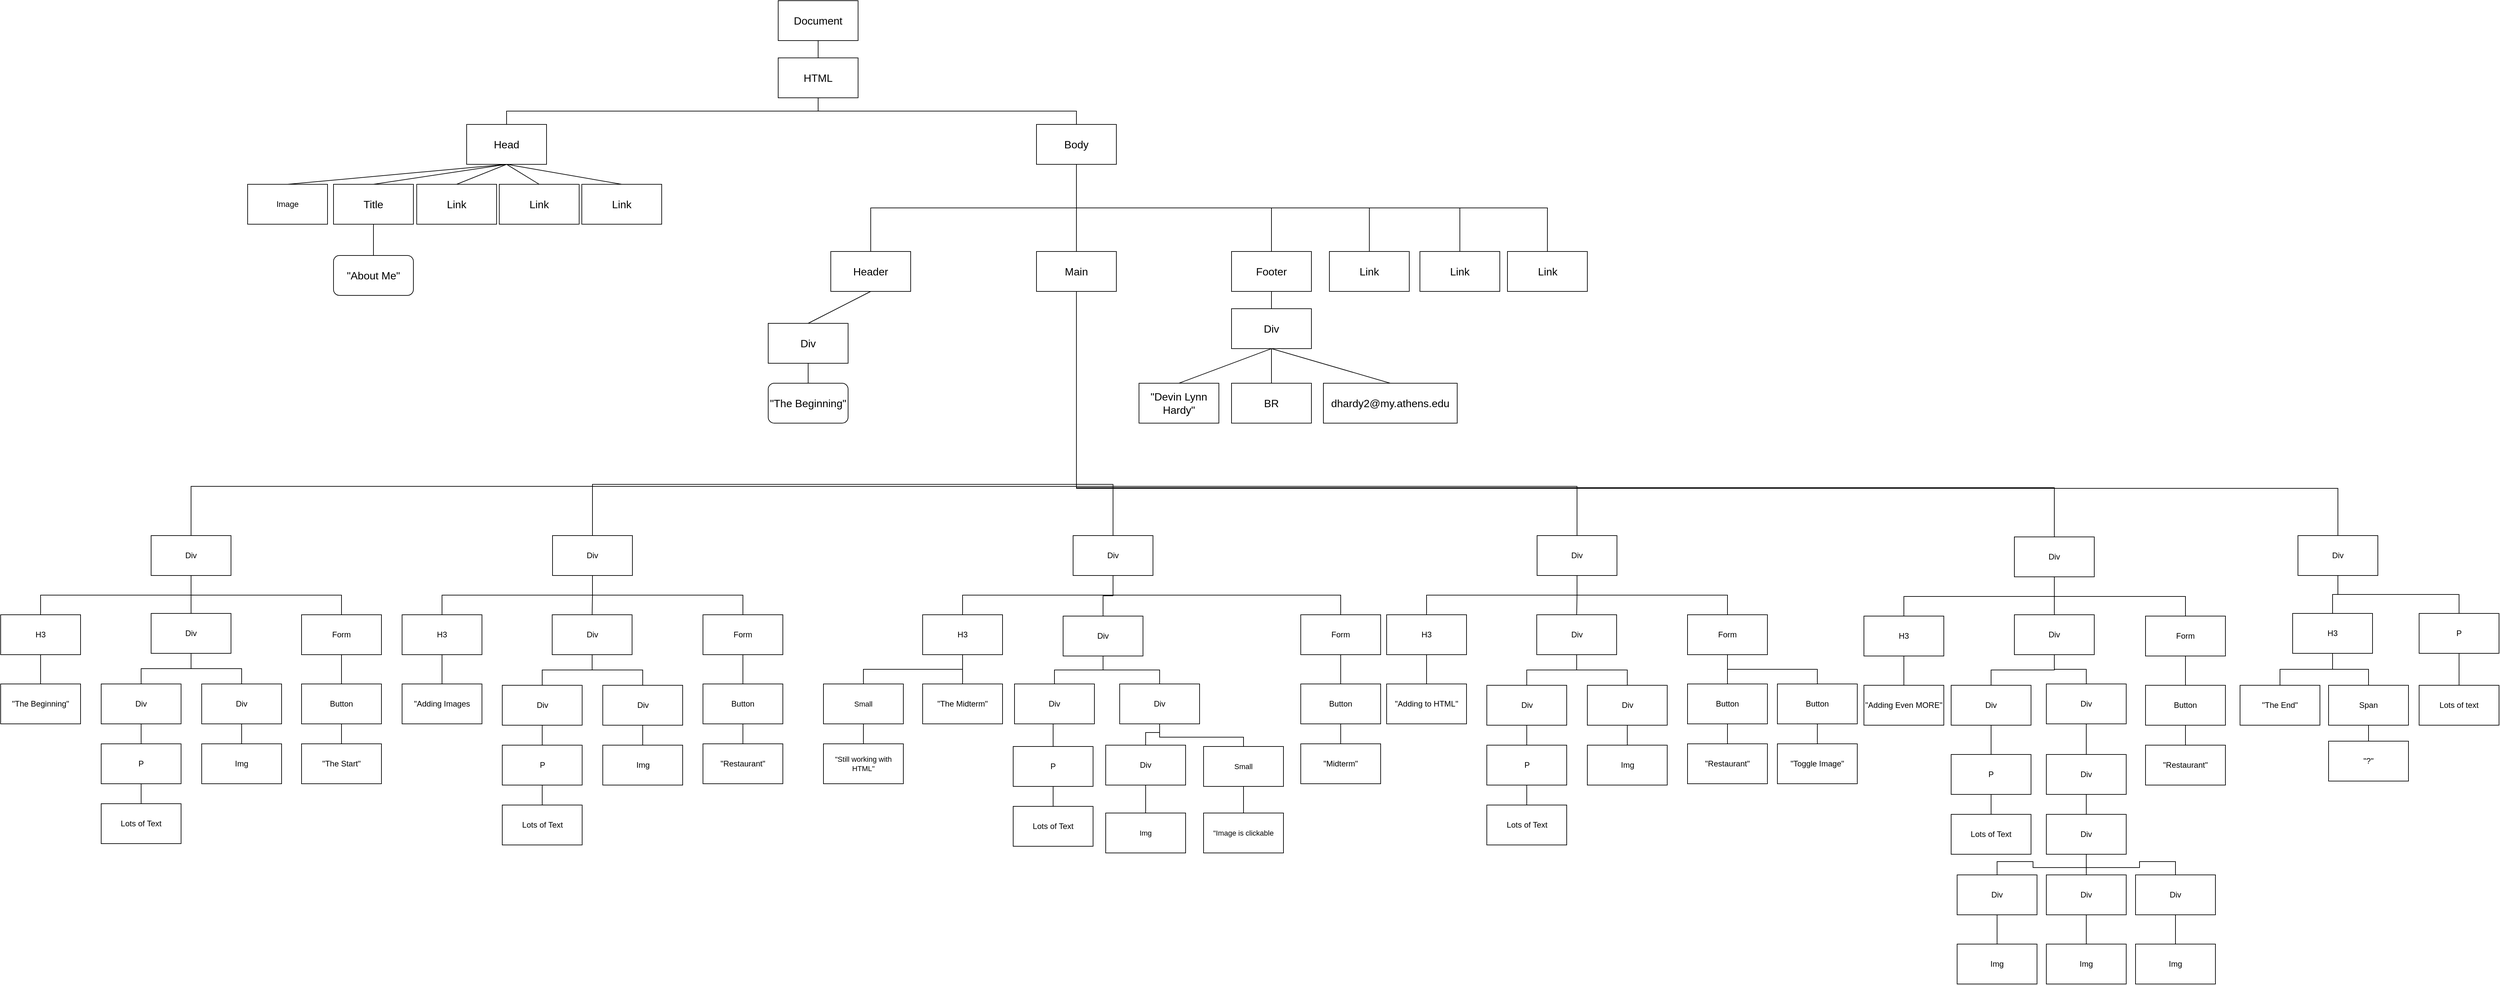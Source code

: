 <mxfile version="21.1.1" type="device">
  <diagram name="Page-1" id="wdt3-1lZ0vIAkVM0plJD">
    <mxGraphModel dx="2638" dy="2322" grid="0" gridSize="10" guides="1" tooltips="1" connect="1" arrows="1" fold="1" page="0" pageScale="1" pageWidth="850" pageHeight="1100" math="0" shadow="0">
      <root>
        <mxCell id="0" />
        <mxCell id="1" parent="0" />
        <mxCell id="ii1_k4aI5tzwlngLvEpe-1" value="Document" style="rounded=0;whiteSpace=wrap;html=1;fontSize=16;" parent="1" vertex="1">
          <mxGeometry x="155" y="-1126" width="120" height="60" as="geometry" />
        </mxCell>
        <mxCell id="79FXgjblU2wBR-eepzPM-279" style="edgeStyle=orthogonalEdgeStyle;shape=connector;rounded=0;orthogonalLoop=1;jettySize=auto;html=1;exitX=0.5;exitY=1;exitDx=0;exitDy=0;entryX=0.5;entryY=0;entryDx=0;entryDy=0;labelBackgroundColor=default;strokeColor=default;fontFamily=Helvetica;fontSize=11;fontColor=default;endArrow=none;endFill=0;" edge="1" parent="1" source="ii1_k4aI5tzwlngLvEpe-2" target="ii1_k4aI5tzwlngLvEpe-6">
          <mxGeometry relative="1" as="geometry" />
        </mxCell>
        <mxCell id="79FXgjblU2wBR-eepzPM-280" style="edgeStyle=orthogonalEdgeStyle;shape=connector;rounded=0;orthogonalLoop=1;jettySize=auto;html=1;exitX=0.5;exitY=1;exitDx=0;exitDy=0;entryX=0.5;entryY=0;entryDx=0;entryDy=0;labelBackgroundColor=default;strokeColor=default;fontFamily=Helvetica;fontSize=11;fontColor=default;endArrow=none;endFill=0;" edge="1" parent="1" source="ii1_k4aI5tzwlngLvEpe-2" target="ii1_k4aI5tzwlngLvEpe-5">
          <mxGeometry relative="1" as="geometry" />
        </mxCell>
        <mxCell id="ii1_k4aI5tzwlngLvEpe-2" value="HTML" style="rounded=0;whiteSpace=wrap;html=1;fontSize=16;" parent="1" vertex="1">
          <mxGeometry x="155" y="-1040" width="120" height="60" as="geometry" />
        </mxCell>
        <mxCell id="ii1_k4aI5tzwlngLvEpe-4" value="" style="endArrow=none;html=1;rounded=0;fontSize=12;startSize=8;endSize=8;curved=1;entryX=0.5;entryY=1;entryDx=0;entryDy=0;exitX=0.5;exitY=0;exitDx=0;exitDy=0;" parent="1" source="ii1_k4aI5tzwlngLvEpe-2" target="ii1_k4aI5tzwlngLvEpe-1" edge="1">
          <mxGeometry width="50" height="50" relative="1" as="geometry">
            <mxPoint x="231" y="-775" as="sourcePoint" />
            <mxPoint x="281" y="-825" as="targetPoint" />
          </mxGeometry>
        </mxCell>
        <mxCell id="ii1_k4aI5tzwlngLvEpe-76" style="edgeStyle=none;curved=1;rounded=0;orthogonalLoop=1;jettySize=auto;html=1;exitX=0.5;exitY=1;exitDx=0;exitDy=0;entryX=0.5;entryY=0;entryDx=0;entryDy=0;fontSize=12;startSize=8;endSize=8;endArrow=none;endFill=0;" parent="1" source="ii1_k4aI5tzwlngLvEpe-5" target="ii1_k4aI5tzwlngLvEpe-7" edge="1">
          <mxGeometry relative="1" as="geometry" />
        </mxCell>
        <mxCell id="ii1_k4aI5tzwlngLvEpe-77" style="edgeStyle=none;curved=1;rounded=0;orthogonalLoop=1;jettySize=auto;html=1;exitX=0.5;exitY=1;exitDx=0;exitDy=0;entryX=0.5;entryY=0;entryDx=0;entryDy=0;fontSize=12;startSize=8;endSize=8;endArrow=none;endFill=0;" parent="1" source="ii1_k4aI5tzwlngLvEpe-5" target="ii1_k4aI5tzwlngLvEpe-11" edge="1">
          <mxGeometry relative="1" as="geometry" />
        </mxCell>
        <mxCell id="ii1_k4aI5tzwlngLvEpe-78" style="edgeStyle=none;curved=1;rounded=0;orthogonalLoop=1;jettySize=auto;html=1;exitX=0.5;exitY=1;exitDx=0;exitDy=0;entryX=0.5;entryY=0;entryDx=0;entryDy=0;fontSize=12;startSize=8;endSize=8;endArrow=none;endFill=0;" parent="1" source="ii1_k4aI5tzwlngLvEpe-5" target="ii1_k4aI5tzwlngLvEpe-10" edge="1">
          <mxGeometry relative="1" as="geometry" />
        </mxCell>
        <mxCell id="ii1_k4aI5tzwlngLvEpe-79" style="edgeStyle=none;curved=1;rounded=0;orthogonalLoop=1;jettySize=auto;html=1;exitX=0.5;exitY=1;exitDx=0;exitDy=0;entryX=0.5;entryY=0;entryDx=0;entryDy=0;fontSize=12;startSize=8;endSize=8;endArrow=none;endFill=0;" parent="1" source="ii1_k4aI5tzwlngLvEpe-5" target="ii1_k4aI5tzwlngLvEpe-9" edge="1">
          <mxGeometry relative="1" as="geometry" />
        </mxCell>
        <mxCell id="ii1_k4aI5tzwlngLvEpe-5" value="Head" style="rounded=0;whiteSpace=wrap;html=1;fontSize=16;" parent="1" vertex="1">
          <mxGeometry x="-313" y="-940" width="120" height="60" as="geometry" />
        </mxCell>
        <mxCell id="ii1_k4aI5tzwlngLvEpe-112" style="edgeStyle=none;curved=1;rounded=0;orthogonalLoop=1;jettySize=auto;html=1;exitX=0.5;exitY=1;exitDx=0;exitDy=0;entryX=0.5;entryY=0;entryDx=0;entryDy=0;fontSize=12;startSize=8;endSize=8;endArrow=none;endFill=0;" parent="1" source="ii1_k4aI5tzwlngLvEpe-6" target="ii1_k4aI5tzwlngLvEpe-32" edge="1">
          <mxGeometry relative="1" as="geometry" />
        </mxCell>
        <mxCell id="79FXgjblU2wBR-eepzPM-268" style="edgeStyle=orthogonalEdgeStyle;shape=connector;rounded=0;orthogonalLoop=1;jettySize=auto;html=1;exitX=0.5;exitY=1;exitDx=0;exitDy=0;labelBackgroundColor=default;strokeColor=default;fontFamily=Helvetica;fontSize=11;fontColor=default;endArrow=none;endFill=0;" edge="1" parent="1" source="ii1_k4aI5tzwlngLvEpe-6" target="79FXgjblU2wBR-eepzPM-265">
          <mxGeometry relative="1" as="geometry" />
        </mxCell>
        <mxCell id="79FXgjblU2wBR-eepzPM-269" style="edgeStyle=orthogonalEdgeStyle;shape=connector;rounded=0;orthogonalLoop=1;jettySize=auto;html=1;exitX=0.5;exitY=1;exitDx=0;exitDy=0;labelBackgroundColor=default;strokeColor=default;fontFamily=Helvetica;fontSize=11;fontColor=default;endArrow=none;endFill=0;" edge="1" parent="1" source="ii1_k4aI5tzwlngLvEpe-6" target="79FXgjblU2wBR-eepzPM-266">
          <mxGeometry relative="1" as="geometry" />
        </mxCell>
        <mxCell id="79FXgjblU2wBR-eepzPM-270" style="edgeStyle=orthogonalEdgeStyle;shape=connector;rounded=0;orthogonalLoop=1;jettySize=auto;html=1;exitX=0.5;exitY=1;exitDx=0;exitDy=0;labelBackgroundColor=default;strokeColor=default;fontFamily=Helvetica;fontSize=11;fontColor=default;endArrow=none;endFill=0;" edge="1" parent="1" source="ii1_k4aI5tzwlngLvEpe-6" target="79FXgjblU2wBR-eepzPM-267">
          <mxGeometry relative="1" as="geometry" />
        </mxCell>
        <mxCell id="79FXgjblU2wBR-eepzPM-277" style="edgeStyle=orthogonalEdgeStyle;shape=connector;rounded=0;orthogonalLoop=1;jettySize=auto;html=1;exitX=0.5;exitY=1;exitDx=0;exitDy=0;entryX=0.5;entryY=0;entryDx=0;entryDy=0;labelBackgroundColor=default;strokeColor=default;fontFamily=Helvetica;fontSize=11;fontColor=default;endArrow=none;endFill=0;" edge="1" parent="1" source="ii1_k4aI5tzwlngLvEpe-6" target="ii1_k4aI5tzwlngLvEpe-281">
          <mxGeometry relative="1" as="geometry" />
        </mxCell>
        <mxCell id="79FXgjblU2wBR-eepzPM-278" style="edgeStyle=orthogonalEdgeStyle;shape=connector;rounded=0;orthogonalLoop=1;jettySize=auto;html=1;exitX=0.5;exitY=1;exitDx=0;exitDy=0;entryX=0.5;entryY=0;entryDx=0;entryDy=0;labelBackgroundColor=default;strokeColor=default;fontFamily=Helvetica;fontSize=11;fontColor=default;endArrow=none;endFill=0;" edge="1" parent="1" source="ii1_k4aI5tzwlngLvEpe-6" target="ii1_k4aI5tzwlngLvEpe-13">
          <mxGeometry relative="1" as="geometry" />
        </mxCell>
        <mxCell id="ii1_k4aI5tzwlngLvEpe-6" value="Body" style="rounded=0;whiteSpace=wrap;html=1;fontSize=16;" parent="1" vertex="1">
          <mxGeometry x="543" y="-940" width="120" height="60" as="geometry" />
        </mxCell>
        <mxCell id="ii1_k4aI5tzwlngLvEpe-80" style="edgeStyle=none;curved=1;rounded=0;orthogonalLoop=1;jettySize=auto;html=1;exitX=0.5;exitY=1;exitDx=0;exitDy=0;entryX=0.5;entryY=0;entryDx=0;entryDy=0;fontSize=12;startSize=8;endSize=8;endArrow=none;endFill=0;" parent="1" source="ii1_k4aI5tzwlngLvEpe-7" target="ii1_k4aI5tzwlngLvEpe-12" edge="1">
          <mxGeometry relative="1" as="geometry" />
        </mxCell>
        <mxCell id="ii1_k4aI5tzwlngLvEpe-7" value="Title" style="rounded=0;whiteSpace=wrap;html=1;fontSize=16;" parent="1" vertex="1">
          <mxGeometry x="-513" y="-850" width="120" height="60" as="geometry" />
        </mxCell>
        <mxCell id="ii1_k4aI5tzwlngLvEpe-9" value="Link" style="rounded=0;whiteSpace=wrap;html=1;fontSize=16;" parent="1" vertex="1">
          <mxGeometry x="-140" y="-850" width="120" height="60" as="geometry" />
        </mxCell>
        <mxCell id="ii1_k4aI5tzwlngLvEpe-10" value="Link" style="rounded=0;whiteSpace=wrap;html=1;fontSize=16;" parent="1" vertex="1">
          <mxGeometry x="-264" y="-850" width="120" height="60" as="geometry" />
        </mxCell>
        <mxCell id="ii1_k4aI5tzwlngLvEpe-11" value="Link" style="rounded=0;whiteSpace=wrap;html=1;fontSize=16;" parent="1" vertex="1">
          <mxGeometry x="-388" y="-850" width="120" height="60" as="geometry" />
        </mxCell>
        <mxCell id="ii1_k4aI5tzwlngLvEpe-12" value="&quot;About Me&quot;" style="rounded=1;whiteSpace=wrap;html=1;fontSize=16;" parent="1" vertex="1">
          <mxGeometry x="-513" y="-743" width="120" height="60" as="geometry" />
        </mxCell>
        <mxCell id="ii1_k4aI5tzwlngLvEpe-85" style="edgeStyle=none;curved=1;rounded=0;orthogonalLoop=1;jettySize=auto;html=1;exitX=0.5;exitY=1;exitDx=0;exitDy=0;entryX=0.5;entryY=0;entryDx=0;entryDy=0;fontSize=12;startSize=8;endSize=8;endArrow=none;endFill=0;" parent="1" source="ii1_k4aI5tzwlngLvEpe-13" target="ii1_k4aI5tzwlngLvEpe-14" edge="1">
          <mxGeometry relative="1" as="geometry" />
        </mxCell>
        <mxCell id="ii1_k4aI5tzwlngLvEpe-13" value="Header" style="rounded=0;whiteSpace=wrap;html=1;fontSize=16;" parent="1" vertex="1">
          <mxGeometry x="234" y="-749" width="120" height="60" as="geometry" />
        </mxCell>
        <mxCell id="ii1_k4aI5tzwlngLvEpe-87" style="edgeStyle=none;curved=1;rounded=0;orthogonalLoop=1;jettySize=auto;html=1;exitX=0.5;exitY=1;exitDx=0;exitDy=0;entryX=0.5;entryY=0;entryDx=0;entryDy=0;fontSize=12;startSize=8;endSize=8;endArrow=none;endFill=0;" parent="1" source="ii1_k4aI5tzwlngLvEpe-14" target="ii1_k4aI5tzwlngLvEpe-16" edge="1">
          <mxGeometry relative="1" as="geometry" />
        </mxCell>
        <mxCell id="ii1_k4aI5tzwlngLvEpe-14" value="Div" style="rounded=0;whiteSpace=wrap;html=1;fontSize=16;" parent="1" vertex="1">
          <mxGeometry x="140" y="-641" width="120" height="60" as="geometry" />
        </mxCell>
        <mxCell id="ii1_k4aI5tzwlngLvEpe-16" value="&quot;The Beginning&quot;" style="rounded=1;whiteSpace=wrap;html=1;fontSize=16;" parent="1" vertex="1">
          <mxGeometry x="140" y="-551" width="120" height="60" as="geometry" />
        </mxCell>
        <mxCell id="79FXgjblU2wBR-eepzPM-271" style="edgeStyle=orthogonalEdgeStyle;shape=connector;rounded=0;orthogonalLoop=1;jettySize=auto;html=1;exitX=0.5;exitY=1;exitDx=0;exitDy=0;labelBackgroundColor=default;strokeColor=default;fontFamily=Helvetica;fontSize=11;fontColor=default;endArrow=none;endFill=0;" edge="1" parent="1" source="ii1_k4aI5tzwlngLvEpe-32" target="79FXgjblU2wBR-eepzPM-13">
          <mxGeometry relative="1" as="geometry">
            <Array as="points">
              <mxPoint x="603" y="-396" />
              <mxPoint x="-727" y="-396" />
            </Array>
          </mxGeometry>
        </mxCell>
        <mxCell id="79FXgjblU2wBR-eepzPM-272" style="edgeStyle=orthogonalEdgeStyle;shape=connector;rounded=0;orthogonalLoop=1;jettySize=auto;html=1;exitX=0.5;exitY=1;exitDx=0;exitDy=0;labelBackgroundColor=default;strokeColor=default;fontFamily=Helvetica;fontSize=11;fontColor=default;endArrow=none;endFill=0;" edge="1" parent="1" source="ii1_k4aI5tzwlngLvEpe-32" target="79FXgjblU2wBR-eepzPM-38">
          <mxGeometry relative="1" as="geometry">
            <Array as="points">
              <mxPoint x="603" y="-399" />
              <mxPoint x="-124" y="-399" />
            </Array>
          </mxGeometry>
        </mxCell>
        <mxCell id="79FXgjblU2wBR-eepzPM-273" style="edgeStyle=orthogonalEdgeStyle;shape=connector;rounded=0;orthogonalLoop=1;jettySize=auto;html=1;exitX=0.5;exitY=1;exitDx=0;exitDy=0;entryX=0.5;entryY=0;entryDx=0;entryDy=0;labelBackgroundColor=default;strokeColor=default;fontFamily=Helvetica;fontSize=11;fontColor=default;endArrow=none;endFill=0;" edge="1" parent="1" source="ii1_k4aI5tzwlngLvEpe-32" target="79FXgjblU2wBR-eepzPM-80">
          <mxGeometry relative="1" as="geometry">
            <Array as="points">
              <mxPoint x="603" y="-399" />
              <mxPoint x="658" y="-399" />
            </Array>
          </mxGeometry>
        </mxCell>
        <mxCell id="79FXgjblU2wBR-eepzPM-274" style="edgeStyle=orthogonalEdgeStyle;shape=connector;rounded=0;orthogonalLoop=1;jettySize=auto;html=1;exitX=0.5;exitY=1;exitDx=0;exitDy=0;entryX=0.5;entryY=0;entryDx=0;entryDy=0;labelBackgroundColor=default;strokeColor=default;fontFamily=Helvetica;fontSize=11;fontColor=default;endArrow=none;endFill=0;" edge="1" parent="1" source="ii1_k4aI5tzwlngLvEpe-32" target="79FXgjblU2wBR-eepzPM-132">
          <mxGeometry relative="1" as="geometry">
            <Array as="points">
              <mxPoint x="603" y="-396" />
              <mxPoint x="1355" y="-396" />
            </Array>
          </mxGeometry>
        </mxCell>
        <mxCell id="79FXgjblU2wBR-eepzPM-275" style="edgeStyle=orthogonalEdgeStyle;shape=connector;rounded=0;orthogonalLoop=1;jettySize=auto;html=1;exitX=0.5;exitY=1;exitDx=0;exitDy=0;labelBackgroundColor=default;strokeColor=default;fontFamily=Helvetica;fontSize=11;fontColor=default;endArrow=none;endFill=0;entryX=0.5;entryY=0;entryDx=0;entryDy=0;" edge="1" parent="1" source="ii1_k4aI5tzwlngLvEpe-32" target="79FXgjblU2wBR-eepzPM-153">
          <mxGeometry relative="1" as="geometry">
            <mxPoint x="1740.4" y="-200.8" as="targetPoint" />
            <Array as="points">
              <mxPoint x="603" y="-394" />
              <mxPoint x="2072" y="-394" />
            </Array>
          </mxGeometry>
        </mxCell>
        <mxCell id="79FXgjblU2wBR-eepzPM-276" style="edgeStyle=orthogonalEdgeStyle;shape=connector;rounded=0;orthogonalLoop=1;jettySize=auto;html=1;exitX=0.5;exitY=1;exitDx=0;exitDy=0;labelBackgroundColor=default;strokeColor=default;fontFamily=Helvetica;fontSize=11;fontColor=default;endArrow=none;endFill=0;entryX=0.5;entryY=0;entryDx=0;entryDy=0;" edge="1" parent="1" source="ii1_k4aI5tzwlngLvEpe-32" target="79FXgjblU2wBR-eepzPM-251">
          <mxGeometry relative="1" as="geometry">
            <mxPoint x="1889.2" y="-300.0" as="targetPoint" />
            <Array as="points">
              <mxPoint x="603" y="-393" />
              <mxPoint x="2498" y="-393" />
            </Array>
          </mxGeometry>
        </mxCell>
        <mxCell id="ii1_k4aI5tzwlngLvEpe-32" value="Main" style="rounded=0;whiteSpace=wrap;html=1;fontSize=16;" parent="1" vertex="1">
          <mxGeometry x="543" y="-749" width="120" height="60" as="geometry" />
        </mxCell>
        <mxCell id="79FXgjblU2wBR-eepzPM-264" style="edgeStyle=orthogonalEdgeStyle;shape=connector;rounded=0;orthogonalLoop=1;jettySize=auto;html=1;exitX=0.5;exitY=1;exitDx=0;exitDy=0;labelBackgroundColor=default;strokeColor=default;fontFamily=Helvetica;fontSize=11;fontColor=default;endArrow=none;endFill=0;" edge="1" parent="1" source="ii1_k4aI5tzwlngLvEpe-281" target="79FXgjblU2wBR-eepzPM-4">
          <mxGeometry relative="1" as="geometry" />
        </mxCell>
        <mxCell id="ii1_k4aI5tzwlngLvEpe-281" value="Footer" style="rounded=0;whiteSpace=wrap;html=1;fontSize=16;" parent="1" vertex="1">
          <mxGeometry x="836" y="-749" width="120" height="60" as="geometry" />
        </mxCell>
        <mxCell id="79FXgjblU2wBR-eepzPM-1" value="Image" style="rounded=0;whiteSpace=wrap;html=1;" vertex="1" parent="1">
          <mxGeometry x="-642" y="-850" width="120" height="60" as="geometry" />
        </mxCell>
        <mxCell id="79FXgjblU2wBR-eepzPM-3" value="" style="endArrow=none;html=1;rounded=0;entryX=0.5;entryY=1;entryDx=0;entryDy=0;exitX=0.5;exitY=0;exitDx=0;exitDy=0;" edge="1" parent="1" source="79FXgjblU2wBR-eepzPM-1" target="ii1_k4aI5tzwlngLvEpe-5">
          <mxGeometry width="50" height="50" relative="1" as="geometry">
            <mxPoint x="-295" y="-809" as="sourcePoint" />
            <mxPoint x="-245" y="-859" as="targetPoint" />
          </mxGeometry>
        </mxCell>
        <mxCell id="79FXgjblU2wBR-eepzPM-4" value="Div" style="rounded=0;whiteSpace=wrap;html=1;fontSize=16;" vertex="1" parent="1">
          <mxGeometry x="836" y="-663" width="120" height="60" as="geometry" />
        </mxCell>
        <mxCell id="79FXgjblU2wBR-eepzPM-5" value="BR" style="rounded=0;whiteSpace=wrap;html=1;fontSize=16;" vertex="1" parent="1">
          <mxGeometry x="836" y="-551" width="120" height="60" as="geometry" />
        </mxCell>
        <mxCell id="79FXgjblU2wBR-eepzPM-6" value="dhardy2@my.athens.edu" style="rounded=0;whiteSpace=wrap;html=1;fontSize=16;" vertex="1" parent="1">
          <mxGeometry x="974" y="-551" width="201" height="60" as="geometry" />
        </mxCell>
        <mxCell id="79FXgjblU2wBR-eepzPM-7" value="&quot;Devin Lynn Hardy&quot;" style="rounded=0;whiteSpace=wrap;html=1;fontSize=16;" vertex="1" parent="1">
          <mxGeometry x="697" y="-551" width="120" height="60" as="geometry" />
        </mxCell>
        <mxCell id="79FXgjblU2wBR-eepzPM-8" value="" style="endArrow=none;html=1;rounded=0;entryX=0.5;entryY=1;entryDx=0;entryDy=0;exitX=0.5;exitY=0;exitDx=0;exitDy=0;" edge="1" parent="1" source="79FXgjblU2wBR-eepzPM-6" target="79FXgjblU2wBR-eepzPM-4">
          <mxGeometry width="50" height="50" relative="1" as="geometry">
            <mxPoint x="867" y="-352" as="sourcePoint" />
            <mxPoint x="917" y="-402" as="targetPoint" />
          </mxGeometry>
        </mxCell>
        <mxCell id="79FXgjblU2wBR-eepzPM-10" value="" style="endArrow=none;html=1;rounded=0;entryX=0.5;entryY=1;entryDx=0;entryDy=0;exitX=0.5;exitY=0;exitDx=0;exitDy=0;" edge="1" parent="1" source="79FXgjblU2wBR-eepzPM-5" target="79FXgjblU2wBR-eepzPM-4">
          <mxGeometry width="50" height="50" relative="1" as="geometry">
            <mxPoint x="867" y="-352" as="sourcePoint" />
            <mxPoint x="917" y="-402" as="targetPoint" />
          </mxGeometry>
        </mxCell>
        <mxCell id="79FXgjblU2wBR-eepzPM-11" value="" style="endArrow=none;html=1;rounded=0;entryX=0.5;entryY=1;entryDx=0;entryDy=0;exitX=0.5;exitY=0;exitDx=0;exitDy=0;" edge="1" parent="1" source="79FXgjblU2wBR-eepzPM-7" target="79FXgjblU2wBR-eepzPM-4">
          <mxGeometry width="50" height="50" relative="1" as="geometry">
            <mxPoint x="867" y="-352" as="sourcePoint" />
            <mxPoint x="917" y="-402" as="targetPoint" />
          </mxGeometry>
        </mxCell>
        <mxCell id="79FXgjblU2wBR-eepzPM-24" style="edgeStyle=orthogonalEdgeStyle;rounded=0;orthogonalLoop=1;jettySize=auto;html=1;exitX=0.5;exitY=1;exitDx=0;exitDy=0;entryX=0.5;entryY=0;entryDx=0;entryDy=0;endArrow=none;endFill=0;" edge="1" parent="1" source="79FXgjblU2wBR-eepzPM-13" target="79FXgjblU2wBR-eepzPM-18">
          <mxGeometry relative="1" as="geometry" />
        </mxCell>
        <mxCell id="79FXgjblU2wBR-eepzPM-25" style="edgeStyle=orthogonalEdgeStyle;rounded=0;orthogonalLoop=1;jettySize=auto;html=1;exitX=0.5;exitY=1;exitDx=0;exitDy=0;entryX=0.5;entryY=0;entryDx=0;entryDy=0;endArrow=none;endFill=0;" edge="1" parent="1" source="79FXgjblU2wBR-eepzPM-13" target="79FXgjblU2wBR-eepzPM-14">
          <mxGeometry relative="1" as="geometry" />
        </mxCell>
        <mxCell id="79FXgjblU2wBR-eepzPM-27" style="edgeStyle=orthogonalEdgeStyle;shape=connector;rounded=0;orthogonalLoop=1;jettySize=auto;html=1;exitX=0.5;exitY=1;exitDx=0;exitDy=0;entryX=0.5;entryY=0;entryDx=0;entryDy=0;labelBackgroundColor=default;strokeColor=default;fontFamily=Helvetica;fontSize=11;fontColor=default;endArrow=none;endFill=0;" edge="1" parent="1" source="79FXgjblU2wBR-eepzPM-13" target="79FXgjblU2wBR-eepzPM-21">
          <mxGeometry relative="1" as="geometry" />
        </mxCell>
        <mxCell id="79FXgjblU2wBR-eepzPM-13" value="Div" style="rounded=0;whiteSpace=wrap;html=1;" vertex="1" parent="1">
          <mxGeometry x="-787" y="-322" width="120" height="60" as="geometry" />
        </mxCell>
        <mxCell id="79FXgjblU2wBR-eepzPM-171" style="edgeStyle=orthogonalEdgeStyle;shape=connector;rounded=0;orthogonalLoop=1;jettySize=auto;html=1;exitX=0.5;exitY=1;exitDx=0;exitDy=0;entryX=0.5;entryY=0;entryDx=0;entryDy=0;labelBackgroundColor=default;strokeColor=default;fontFamily=Helvetica;fontSize=11;fontColor=default;endArrow=none;endFill=0;" edge="1" parent="1" source="79FXgjblU2wBR-eepzPM-14" target="79FXgjblU2wBR-eepzPM-170">
          <mxGeometry relative="1" as="geometry" />
        </mxCell>
        <mxCell id="79FXgjblU2wBR-eepzPM-173" style="edgeStyle=orthogonalEdgeStyle;shape=connector;rounded=0;orthogonalLoop=1;jettySize=auto;html=1;exitX=0.5;exitY=1;exitDx=0;exitDy=0;entryX=0.5;entryY=0;entryDx=0;entryDy=0;labelBackgroundColor=default;strokeColor=default;fontFamily=Helvetica;fontSize=11;fontColor=default;endArrow=none;endFill=0;" edge="1" parent="1" source="79FXgjblU2wBR-eepzPM-14" target="79FXgjblU2wBR-eepzPM-17">
          <mxGeometry relative="1" as="geometry" />
        </mxCell>
        <mxCell id="79FXgjblU2wBR-eepzPM-14" value="Div" style="whiteSpace=wrap;html=1;" vertex="1" parent="1">
          <mxGeometry x="-787" y="-205" width="120" height="60" as="geometry" />
        </mxCell>
        <mxCell id="79FXgjblU2wBR-eepzPM-33" style="edgeStyle=orthogonalEdgeStyle;shape=connector;rounded=0;orthogonalLoop=1;jettySize=auto;html=1;exitX=0.5;exitY=1;exitDx=0;exitDy=0;entryX=0.5;entryY=0;entryDx=0;entryDy=0;labelBackgroundColor=default;strokeColor=default;fontFamily=Helvetica;fontSize=11;fontColor=default;endArrow=none;endFill=0;" edge="1" parent="1" source="79FXgjblU2wBR-eepzPM-15" target="79FXgjblU2wBR-eepzPM-16">
          <mxGeometry relative="1" as="geometry" />
        </mxCell>
        <mxCell id="79FXgjblU2wBR-eepzPM-15" value="P" style="whiteSpace=wrap;html=1;" vertex="1" parent="1">
          <mxGeometry x="-862" y="-9" width="120" height="60" as="geometry" />
        </mxCell>
        <mxCell id="79FXgjblU2wBR-eepzPM-16" value="Lots of Text" style="rounded=0;whiteSpace=wrap;html=1;" vertex="1" parent="1">
          <mxGeometry x="-862" y="81" width="120" height="60" as="geometry" />
        </mxCell>
        <mxCell id="79FXgjblU2wBR-eepzPM-30" style="edgeStyle=orthogonalEdgeStyle;shape=connector;rounded=0;orthogonalLoop=1;jettySize=auto;html=1;exitX=0.5;exitY=1;exitDx=0;exitDy=0;entryX=0.5;entryY=0;entryDx=0;entryDy=0;labelBackgroundColor=default;strokeColor=default;fontFamily=Helvetica;fontSize=11;fontColor=default;endArrow=none;endFill=0;" edge="1" parent="1" source="79FXgjblU2wBR-eepzPM-17" target="79FXgjblU2wBR-eepzPM-20">
          <mxGeometry relative="1" as="geometry" />
        </mxCell>
        <mxCell id="79FXgjblU2wBR-eepzPM-17" value="Div" style="rounded=0;whiteSpace=wrap;html=1;" vertex="1" parent="1">
          <mxGeometry x="-711" y="-99" width="120" height="60" as="geometry" />
        </mxCell>
        <mxCell id="79FXgjblU2wBR-eepzPM-31" style="edgeStyle=orthogonalEdgeStyle;shape=connector;rounded=0;orthogonalLoop=1;jettySize=auto;html=1;exitX=0.5;exitY=1;exitDx=0;exitDy=0;entryX=0.5;entryY=0;entryDx=0;entryDy=0;labelBackgroundColor=default;strokeColor=default;fontFamily=Helvetica;fontSize=11;fontColor=default;endArrow=none;endFill=0;" edge="1" parent="1" source="79FXgjblU2wBR-eepzPM-18" target="79FXgjblU2wBR-eepzPM-19">
          <mxGeometry relative="1" as="geometry" />
        </mxCell>
        <mxCell id="79FXgjblU2wBR-eepzPM-18" value="H3" style="rounded=0;whiteSpace=wrap;html=1;" vertex="1" parent="1">
          <mxGeometry x="-1013" y="-203" width="120" height="60" as="geometry" />
        </mxCell>
        <mxCell id="79FXgjblU2wBR-eepzPM-19" value="&quot;The Beginning&quot;" style="rounded=0;whiteSpace=wrap;html=1;" vertex="1" parent="1">
          <mxGeometry x="-1013" y="-99" width="120" height="60" as="geometry" />
        </mxCell>
        <mxCell id="79FXgjblU2wBR-eepzPM-20" value="Img" style="rounded=0;whiteSpace=wrap;html=1;" vertex="1" parent="1">
          <mxGeometry x="-711" y="-9" width="120" height="60" as="geometry" />
        </mxCell>
        <mxCell id="79FXgjblU2wBR-eepzPM-28" style="edgeStyle=orthogonalEdgeStyle;shape=connector;rounded=0;orthogonalLoop=1;jettySize=auto;html=1;exitX=0.5;exitY=1;exitDx=0;exitDy=0;entryX=0.5;entryY=0;entryDx=0;entryDy=0;labelBackgroundColor=default;strokeColor=default;fontFamily=Helvetica;fontSize=11;fontColor=default;endArrow=none;endFill=0;" edge="1" parent="1" source="79FXgjblU2wBR-eepzPM-21" target="79FXgjblU2wBR-eepzPM-22">
          <mxGeometry relative="1" as="geometry" />
        </mxCell>
        <mxCell id="79FXgjblU2wBR-eepzPM-21" value="Form" style="rounded=0;whiteSpace=wrap;html=1;" vertex="1" parent="1">
          <mxGeometry x="-561" y="-203" width="120" height="60" as="geometry" />
        </mxCell>
        <mxCell id="79FXgjblU2wBR-eepzPM-29" style="edgeStyle=orthogonalEdgeStyle;shape=connector;rounded=0;orthogonalLoop=1;jettySize=auto;html=1;exitX=0.5;exitY=1;exitDx=0;exitDy=0;entryX=0.5;entryY=0;entryDx=0;entryDy=0;labelBackgroundColor=default;strokeColor=default;fontFamily=Helvetica;fontSize=11;fontColor=default;endArrow=none;endFill=0;" edge="1" parent="1" source="79FXgjblU2wBR-eepzPM-22" target="79FXgjblU2wBR-eepzPM-23">
          <mxGeometry relative="1" as="geometry" />
        </mxCell>
        <mxCell id="79FXgjblU2wBR-eepzPM-22" value="Button" style="rounded=0;whiteSpace=wrap;html=1;" vertex="1" parent="1">
          <mxGeometry x="-561" y="-99" width="120" height="60" as="geometry" />
        </mxCell>
        <mxCell id="79FXgjblU2wBR-eepzPM-23" value="&quot;The Start&quot;" style="rounded=0;whiteSpace=wrap;html=1;" vertex="1" parent="1">
          <mxGeometry x="-561" y="-9" width="120" height="60" as="geometry" />
        </mxCell>
        <mxCell id="79FXgjblU2wBR-eepzPM-34" style="edgeStyle=orthogonalEdgeStyle;rounded=0;orthogonalLoop=1;jettySize=auto;html=1;exitX=0.5;exitY=1;exitDx=0;exitDy=0;entryX=0.5;entryY=0;entryDx=0;entryDy=0;endArrow=none;endFill=0;" edge="1" parent="1" source="79FXgjblU2wBR-eepzPM-38" target="79FXgjblU2wBR-eepzPM-47">
          <mxGeometry relative="1" as="geometry" />
        </mxCell>
        <mxCell id="79FXgjblU2wBR-eepzPM-37" style="edgeStyle=orthogonalEdgeStyle;shape=connector;rounded=0;orthogonalLoop=1;jettySize=auto;html=1;exitX=0.5;exitY=1;exitDx=0;exitDy=0;entryX=0.5;entryY=0;entryDx=0;entryDy=0;labelBackgroundColor=default;strokeColor=default;fontFamily=Helvetica;fontSize=11;fontColor=default;endArrow=none;endFill=0;" edge="1" parent="1" source="79FXgjblU2wBR-eepzPM-38" target="79FXgjblU2wBR-eepzPM-51">
          <mxGeometry relative="1" as="geometry" />
        </mxCell>
        <mxCell id="79FXgjblU2wBR-eepzPM-185" style="edgeStyle=orthogonalEdgeStyle;shape=connector;rounded=0;orthogonalLoop=1;jettySize=auto;html=1;exitX=0.5;exitY=1;exitDx=0;exitDy=0;entryX=0.5;entryY=0;entryDx=0;entryDy=0;labelBackgroundColor=default;strokeColor=default;fontFamily=Helvetica;fontSize=11;fontColor=default;endArrow=none;endFill=0;" edge="1" parent="1" source="79FXgjblU2wBR-eepzPM-38" target="79FXgjblU2wBR-eepzPM-176">
          <mxGeometry relative="1" as="geometry" />
        </mxCell>
        <mxCell id="79FXgjblU2wBR-eepzPM-38" value="Div" style="rounded=0;whiteSpace=wrap;html=1;" vertex="1" parent="1">
          <mxGeometry x="-184" y="-322" width="120" height="60" as="geometry" />
        </mxCell>
        <mxCell id="79FXgjblU2wBR-eepzPM-46" style="edgeStyle=orthogonalEdgeStyle;shape=connector;rounded=0;orthogonalLoop=1;jettySize=auto;html=1;exitX=0.5;exitY=1;exitDx=0;exitDy=0;entryX=0.5;entryY=0;entryDx=0;entryDy=0;labelBackgroundColor=default;strokeColor=default;fontFamily=Helvetica;fontSize=11;fontColor=default;endArrow=none;endFill=0;" edge="1" parent="1" source="79FXgjblU2wBR-eepzPM-47" target="79FXgjblU2wBR-eepzPM-48">
          <mxGeometry relative="1" as="geometry" />
        </mxCell>
        <mxCell id="79FXgjblU2wBR-eepzPM-47" value="H3" style="rounded=0;whiteSpace=wrap;html=1;" vertex="1" parent="1">
          <mxGeometry x="-410" y="-203" width="120" height="60" as="geometry" />
        </mxCell>
        <mxCell id="79FXgjblU2wBR-eepzPM-48" value="&quot;Adding Images" style="rounded=0;whiteSpace=wrap;html=1;" vertex="1" parent="1">
          <mxGeometry x="-410" y="-99" width="120" height="60" as="geometry" />
        </mxCell>
        <mxCell id="79FXgjblU2wBR-eepzPM-50" style="edgeStyle=orthogonalEdgeStyle;shape=connector;rounded=0;orthogonalLoop=1;jettySize=auto;html=1;exitX=0.5;exitY=1;exitDx=0;exitDy=0;entryX=0.5;entryY=0;entryDx=0;entryDy=0;labelBackgroundColor=default;strokeColor=default;fontFamily=Helvetica;fontSize=11;fontColor=default;endArrow=none;endFill=0;" edge="1" parent="1" source="79FXgjblU2wBR-eepzPM-51" target="79FXgjblU2wBR-eepzPM-53">
          <mxGeometry relative="1" as="geometry" />
        </mxCell>
        <mxCell id="79FXgjblU2wBR-eepzPM-51" value="Form" style="rounded=0;whiteSpace=wrap;html=1;" vertex="1" parent="1">
          <mxGeometry x="42" y="-203" width="120" height="60" as="geometry" />
        </mxCell>
        <mxCell id="79FXgjblU2wBR-eepzPM-52" style="edgeStyle=orthogonalEdgeStyle;shape=connector;rounded=0;orthogonalLoop=1;jettySize=auto;html=1;exitX=0.5;exitY=1;exitDx=0;exitDy=0;entryX=0.5;entryY=0;entryDx=0;entryDy=0;labelBackgroundColor=default;strokeColor=default;fontFamily=Helvetica;fontSize=11;fontColor=default;endArrow=none;endFill=0;" edge="1" parent="1" source="79FXgjblU2wBR-eepzPM-53" target="79FXgjblU2wBR-eepzPM-54">
          <mxGeometry relative="1" as="geometry" />
        </mxCell>
        <mxCell id="79FXgjblU2wBR-eepzPM-53" value="Button" style="rounded=0;whiteSpace=wrap;html=1;" vertex="1" parent="1">
          <mxGeometry x="42" y="-99" width="120" height="60" as="geometry" />
        </mxCell>
        <mxCell id="79FXgjblU2wBR-eepzPM-54" value="&quot;Restaurant&quot;" style="rounded=0;whiteSpace=wrap;html=1;" vertex="1" parent="1">
          <mxGeometry x="42" y="-9" width="120" height="60" as="geometry" />
        </mxCell>
        <mxCell id="79FXgjblU2wBR-eepzPM-76" style="edgeStyle=orthogonalEdgeStyle;rounded=0;orthogonalLoop=1;jettySize=auto;html=1;exitX=0.5;exitY=1;exitDx=0;exitDy=0;entryX=0.5;entryY=0;entryDx=0;entryDy=0;endArrow=none;endFill=0;" edge="1" parent="1" source="79FXgjblU2wBR-eepzPM-80" target="79FXgjblU2wBR-eepzPM-89">
          <mxGeometry relative="1" as="geometry" />
        </mxCell>
        <mxCell id="79FXgjblU2wBR-eepzPM-79" style="edgeStyle=orthogonalEdgeStyle;shape=connector;rounded=0;orthogonalLoop=1;jettySize=auto;html=1;exitX=0.5;exitY=1;exitDx=0;exitDy=0;entryX=0.5;entryY=0;entryDx=0;entryDy=0;labelBackgroundColor=default;strokeColor=default;fontFamily=Helvetica;fontSize=11;fontColor=default;endArrow=none;endFill=0;" edge="1" parent="1" source="79FXgjblU2wBR-eepzPM-80" target="79FXgjblU2wBR-eepzPM-93">
          <mxGeometry relative="1" as="geometry" />
        </mxCell>
        <mxCell id="79FXgjblU2wBR-eepzPM-197" style="edgeStyle=orthogonalEdgeStyle;shape=connector;rounded=0;orthogonalLoop=1;jettySize=auto;html=1;exitX=0.5;exitY=1;exitDx=0;exitDy=0;entryX=0.5;entryY=0;entryDx=0;entryDy=0;labelBackgroundColor=default;strokeColor=default;fontFamily=Helvetica;fontSize=11;fontColor=default;endArrow=none;endFill=0;" edge="1" parent="1" source="79FXgjblU2wBR-eepzPM-80" target="79FXgjblU2wBR-eepzPM-188">
          <mxGeometry relative="1" as="geometry" />
        </mxCell>
        <mxCell id="79FXgjblU2wBR-eepzPM-80" value="Div" style="rounded=0;whiteSpace=wrap;html=1;" vertex="1" parent="1">
          <mxGeometry x="598" y="-322" width="120" height="60" as="geometry" />
        </mxCell>
        <mxCell id="79FXgjblU2wBR-eepzPM-198" style="edgeStyle=orthogonalEdgeStyle;shape=connector;rounded=0;orthogonalLoop=1;jettySize=auto;html=1;exitX=0.5;exitY=1;exitDx=0;exitDy=0;entryX=0.5;entryY=0;entryDx=0;entryDy=0;labelBackgroundColor=default;strokeColor=default;fontFamily=Helvetica;fontSize=11;fontColor=default;endArrow=none;endFill=0;" edge="1" parent="1" source="79FXgjblU2wBR-eepzPM-87" target="79FXgjblU2wBR-eepzPM-91">
          <mxGeometry relative="1" as="geometry">
            <Array as="points">
              <mxPoint x="728" y="-26" />
              <mxPoint x="707" y="-26" />
            </Array>
          </mxGeometry>
        </mxCell>
        <mxCell id="79FXgjblU2wBR-eepzPM-199" style="edgeStyle=orthogonalEdgeStyle;shape=connector;rounded=0;orthogonalLoop=1;jettySize=auto;html=1;exitX=0.5;exitY=1;exitDx=0;exitDy=0;entryX=0.5;entryY=0;entryDx=0;entryDy=0;labelBackgroundColor=default;strokeColor=default;fontFamily=Helvetica;fontSize=11;fontColor=default;endArrow=none;endFill=0;" edge="1" parent="1" source="79FXgjblU2wBR-eepzPM-87" target="79FXgjblU2wBR-eepzPM-101">
          <mxGeometry relative="1" as="geometry">
            <Array as="points">
              <mxPoint x="728" y="-19" />
              <mxPoint x="854" y="-19" />
            </Array>
          </mxGeometry>
        </mxCell>
        <mxCell id="79FXgjblU2wBR-eepzPM-87" value="Div" style="rounded=0;whiteSpace=wrap;html=1;" vertex="1" parent="1">
          <mxGeometry x="668" y="-99" width="120" height="60" as="geometry" />
        </mxCell>
        <mxCell id="79FXgjblU2wBR-eepzPM-88" style="edgeStyle=orthogonalEdgeStyle;shape=connector;rounded=0;orthogonalLoop=1;jettySize=auto;html=1;exitX=0.5;exitY=1;exitDx=0;exitDy=0;entryX=0.5;entryY=0;entryDx=0;entryDy=0;labelBackgroundColor=default;strokeColor=default;fontFamily=Helvetica;fontSize=11;fontColor=default;endArrow=none;endFill=0;" edge="1" parent="1" source="79FXgjblU2wBR-eepzPM-89" target="79FXgjblU2wBR-eepzPM-90">
          <mxGeometry relative="1" as="geometry" />
        </mxCell>
        <mxCell id="79FXgjblU2wBR-eepzPM-98" style="edgeStyle=orthogonalEdgeStyle;shape=connector;rounded=0;orthogonalLoop=1;jettySize=auto;html=1;exitX=0.5;exitY=1;exitDx=0;exitDy=0;entryX=0.5;entryY=0;entryDx=0;entryDy=0;labelBackgroundColor=default;strokeColor=default;fontFamily=Helvetica;fontSize=11;fontColor=default;endArrow=none;endFill=0;" edge="1" parent="1" source="79FXgjblU2wBR-eepzPM-89" target="79FXgjblU2wBR-eepzPM-97">
          <mxGeometry relative="1" as="geometry" />
        </mxCell>
        <mxCell id="79FXgjblU2wBR-eepzPM-89" value="H3" style="rounded=0;whiteSpace=wrap;html=1;" vertex="1" parent="1">
          <mxGeometry x="372" y="-203" width="120" height="60" as="geometry" />
        </mxCell>
        <mxCell id="79FXgjblU2wBR-eepzPM-90" value="&quot;The Midterm&quot;" style="rounded=0;whiteSpace=wrap;html=1;" vertex="1" parent="1">
          <mxGeometry x="372" y="-99" width="120" height="60" as="geometry" />
        </mxCell>
        <mxCell id="79FXgjblU2wBR-eepzPM-104" style="edgeStyle=orthogonalEdgeStyle;shape=connector;rounded=0;orthogonalLoop=1;jettySize=auto;html=1;exitX=0.5;exitY=1;exitDx=0;exitDy=0;entryX=0.5;entryY=0;entryDx=0;entryDy=0;labelBackgroundColor=default;strokeColor=default;fontFamily=Helvetica;fontSize=11;fontColor=default;endArrow=none;endFill=0;" edge="1" parent="1" source="79FXgjblU2wBR-eepzPM-91" target="79FXgjblU2wBR-eepzPM-103">
          <mxGeometry relative="1" as="geometry" />
        </mxCell>
        <mxCell id="79FXgjblU2wBR-eepzPM-91" value="Div" style="rounded=0;whiteSpace=wrap;html=1;" vertex="1" parent="1">
          <mxGeometry x="647" y="-7" width="120" height="60" as="geometry" />
        </mxCell>
        <mxCell id="79FXgjblU2wBR-eepzPM-92" style="edgeStyle=orthogonalEdgeStyle;shape=connector;rounded=0;orthogonalLoop=1;jettySize=auto;html=1;exitX=0.5;exitY=1;exitDx=0;exitDy=0;entryX=0.5;entryY=0;entryDx=0;entryDy=0;labelBackgroundColor=default;strokeColor=default;fontFamily=Helvetica;fontSize=11;fontColor=default;endArrow=none;endFill=0;" edge="1" parent="1" source="79FXgjblU2wBR-eepzPM-93" target="79FXgjblU2wBR-eepzPM-95">
          <mxGeometry relative="1" as="geometry" />
        </mxCell>
        <mxCell id="79FXgjblU2wBR-eepzPM-93" value="Form" style="rounded=0;whiteSpace=wrap;html=1;" vertex="1" parent="1">
          <mxGeometry x="940" y="-203" width="120" height="60" as="geometry" />
        </mxCell>
        <mxCell id="79FXgjblU2wBR-eepzPM-94" style="edgeStyle=orthogonalEdgeStyle;shape=connector;rounded=0;orthogonalLoop=1;jettySize=auto;html=1;exitX=0.5;exitY=1;exitDx=0;exitDy=0;entryX=0.5;entryY=0;entryDx=0;entryDy=0;labelBackgroundColor=default;strokeColor=default;fontFamily=Helvetica;fontSize=11;fontColor=default;endArrow=none;endFill=0;" edge="1" parent="1" source="79FXgjblU2wBR-eepzPM-95" target="79FXgjblU2wBR-eepzPM-96">
          <mxGeometry relative="1" as="geometry" />
        </mxCell>
        <mxCell id="79FXgjblU2wBR-eepzPM-95" value="Button" style="rounded=0;whiteSpace=wrap;html=1;" vertex="1" parent="1">
          <mxGeometry x="940" y="-99" width="120" height="60" as="geometry" />
        </mxCell>
        <mxCell id="79FXgjblU2wBR-eepzPM-96" value="&quot;Midterm&quot;" style="rounded=0;whiteSpace=wrap;html=1;" vertex="1" parent="1">
          <mxGeometry x="940" y="-9" width="120" height="60" as="geometry" />
        </mxCell>
        <mxCell id="79FXgjblU2wBR-eepzPM-100" style="edgeStyle=orthogonalEdgeStyle;shape=connector;rounded=0;orthogonalLoop=1;jettySize=auto;html=1;exitX=0.5;exitY=1;exitDx=0;exitDy=0;entryX=0.5;entryY=0;entryDx=0;entryDy=0;labelBackgroundColor=default;strokeColor=default;fontFamily=Helvetica;fontSize=11;fontColor=default;endArrow=none;endFill=0;" edge="1" parent="1" source="79FXgjblU2wBR-eepzPM-97" target="79FXgjblU2wBR-eepzPM-99">
          <mxGeometry relative="1" as="geometry" />
        </mxCell>
        <mxCell id="79FXgjblU2wBR-eepzPM-97" value="Small" style="rounded=0;whiteSpace=wrap;html=1;fontFamily=Helvetica;fontSize=11;fontColor=default;" vertex="1" parent="1">
          <mxGeometry x="223" y="-99" width="120" height="60" as="geometry" />
        </mxCell>
        <mxCell id="79FXgjblU2wBR-eepzPM-99" value="&quot;Still working with HTML&quot;" style="rounded=0;whiteSpace=wrap;html=1;fontFamily=Helvetica;fontSize=11;fontColor=default;" vertex="1" parent="1">
          <mxGeometry x="223" y="-9" width="120" height="60" as="geometry" />
        </mxCell>
        <mxCell id="79FXgjblU2wBR-eepzPM-106" style="edgeStyle=orthogonalEdgeStyle;shape=connector;rounded=0;orthogonalLoop=1;jettySize=auto;html=1;exitX=0.5;exitY=1;exitDx=0;exitDy=0;entryX=0.5;entryY=0;entryDx=0;entryDy=0;labelBackgroundColor=default;strokeColor=default;fontFamily=Helvetica;fontSize=11;fontColor=default;endArrow=none;endFill=0;" edge="1" parent="1" source="79FXgjblU2wBR-eepzPM-101" target="79FXgjblU2wBR-eepzPM-102">
          <mxGeometry relative="1" as="geometry" />
        </mxCell>
        <mxCell id="79FXgjblU2wBR-eepzPM-101" value="Small" style="rounded=0;whiteSpace=wrap;html=1;fontFamily=Helvetica;fontSize=11;fontColor=default;" vertex="1" parent="1">
          <mxGeometry x="794" y="-5" width="120" height="60" as="geometry" />
        </mxCell>
        <mxCell id="79FXgjblU2wBR-eepzPM-102" value="&quot;Image is clickable" style="rounded=0;whiteSpace=wrap;html=1;fontFamily=Helvetica;fontSize=11;fontColor=default;" vertex="1" parent="1">
          <mxGeometry x="794" y="95" width="120" height="60" as="geometry" />
        </mxCell>
        <mxCell id="79FXgjblU2wBR-eepzPM-103" value="Img" style="rounded=0;whiteSpace=wrap;html=1;fontFamily=Helvetica;fontSize=11;fontColor=default;" vertex="1" parent="1">
          <mxGeometry x="647" y="95" width="120" height="60" as="geometry" />
        </mxCell>
        <mxCell id="79FXgjblU2wBR-eepzPM-128" style="edgeStyle=orthogonalEdgeStyle;rounded=0;orthogonalLoop=1;jettySize=auto;html=1;exitX=0.5;exitY=1;exitDx=0;exitDy=0;entryX=0.5;entryY=0;entryDx=0;entryDy=0;endArrow=none;endFill=0;" edge="1" parent="1" source="79FXgjblU2wBR-eepzPM-132" target="79FXgjblU2wBR-eepzPM-141">
          <mxGeometry relative="1" as="geometry" />
        </mxCell>
        <mxCell id="79FXgjblU2wBR-eepzPM-131" style="edgeStyle=orthogonalEdgeStyle;shape=connector;rounded=0;orthogonalLoop=1;jettySize=auto;html=1;exitX=0.5;exitY=1;exitDx=0;exitDy=0;entryX=0.5;entryY=0;entryDx=0;entryDy=0;labelBackgroundColor=default;strokeColor=default;fontFamily=Helvetica;fontSize=11;fontColor=default;endArrow=none;endFill=0;" edge="1" parent="1" source="79FXgjblU2wBR-eepzPM-132" target="79FXgjblU2wBR-eepzPM-145">
          <mxGeometry relative="1" as="geometry" />
        </mxCell>
        <mxCell id="79FXgjblU2wBR-eepzPM-216" style="edgeStyle=orthogonalEdgeStyle;shape=connector;rounded=0;orthogonalLoop=1;jettySize=auto;html=1;exitX=0.5;exitY=1;exitDx=0;exitDy=0;entryX=0.5;entryY=0;entryDx=0;entryDy=0;labelBackgroundColor=default;strokeColor=default;fontFamily=Helvetica;fontSize=11;fontColor=default;endArrow=none;endFill=0;" edge="1" parent="1" source="79FXgjblU2wBR-eepzPM-132" target="79FXgjblU2wBR-eepzPM-203">
          <mxGeometry relative="1" as="geometry" />
        </mxCell>
        <mxCell id="79FXgjblU2wBR-eepzPM-132" value="Div" style="rounded=0;whiteSpace=wrap;html=1;" vertex="1" parent="1">
          <mxGeometry x="1295" y="-322" width="120" height="60" as="geometry" />
        </mxCell>
        <mxCell id="79FXgjblU2wBR-eepzPM-140" style="edgeStyle=orthogonalEdgeStyle;shape=connector;rounded=0;orthogonalLoop=1;jettySize=auto;html=1;exitX=0.5;exitY=1;exitDx=0;exitDy=0;entryX=0.5;entryY=0;entryDx=0;entryDy=0;labelBackgroundColor=default;strokeColor=default;fontFamily=Helvetica;fontSize=11;fontColor=default;endArrow=none;endFill=0;" edge="1" parent="1" source="79FXgjblU2wBR-eepzPM-141" target="79FXgjblU2wBR-eepzPM-142">
          <mxGeometry relative="1" as="geometry" />
        </mxCell>
        <mxCell id="79FXgjblU2wBR-eepzPM-141" value="H3" style="rounded=0;whiteSpace=wrap;html=1;" vertex="1" parent="1">
          <mxGeometry x="1069" y="-203" width="120" height="60" as="geometry" />
        </mxCell>
        <mxCell id="79FXgjblU2wBR-eepzPM-142" value="&quot;Adding to HTML&quot;" style="rounded=0;whiteSpace=wrap;html=1;" vertex="1" parent="1">
          <mxGeometry x="1069" y="-99" width="120" height="60" as="geometry" />
        </mxCell>
        <mxCell id="79FXgjblU2wBR-eepzPM-144" style="edgeStyle=orthogonalEdgeStyle;shape=connector;rounded=0;orthogonalLoop=1;jettySize=auto;html=1;exitX=0.5;exitY=1;exitDx=0;exitDy=0;entryX=0.5;entryY=0;entryDx=0;entryDy=0;labelBackgroundColor=default;strokeColor=default;fontFamily=Helvetica;fontSize=11;fontColor=default;endArrow=none;endFill=0;" edge="1" parent="1" source="79FXgjblU2wBR-eepzPM-145" target="79FXgjblU2wBR-eepzPM-147">
          <mxGeometry relative="1" as="geometry" />
        </mxCell>
        <mxCell id="79FXgjblU2wBR-eepzPM-215" style="edgeStyle=orthogonalEdgeStyle;shape=connector;rounded=0;orthogonalLoop=1;jettySize=auto;html=1;exitX=0.5;exitY=1;exitDx=0;exitDy=0;entryX=0.5;entryY=0;entryDx=0;entryDy=0;labelBackgroundColor=default;strokeColor=default;fontFamily=Helvetica;fontSize=11;fontColor=default;endArrow=none;endFill=0;" edge="1" parent="1" source="79FXgjblU2wBR-eepzPM-145" target="79FXgjblU2wBR-eepzPM-213">
          <mxGeometry relative="1" as="geometry" />
        </mxCell>
        <mxCell id="79FXgjblU2wBR-eepzPM-145" value="Form" style="rounded=0;whiteSpace=wrap;html=1;" vertex="1" parent="1">
          <mxGeometry x="1521" y="-203" width="120" height="60" as="geometry" />
        </mxCell>
        <mxCell id="79FXgjblU2wBR-eepzPM-146" style="edgeStyle=orthogonalEdgeStyle;shape=connector;rounded=0;orthogonalLoop=1;jettySize=auto;html=1;exitX=0.5;exitY=1;exitDx=0;exitDy=0;entryX=0.5;entryY=0;entryDx=0;entryDy=0;labelBackgroundColor=default;strokeColor=default;fontFamily=Helvetica;fontSize=11;fontColor=default;endArrow=none;endFill=0;" edge="1" parent="1" source="79FXgjblU2wBR-eepzPM-147" target="79FXgjblU2wBR-eepzPM-148">
          <mxGeometry relative="1" as="geometry" />
        </mxCell>
        <mxCell id="79FXgjblU2wBR-eepzPM-147" value="Button" style="rounded=0;whiteSpace=wrap;html=1;" vertex="1" parent="1">
          <mxGeometry x="1521" y="-99" width="120" height="60" as="geometry" />
        </mxCell>
        <mxCell id="79FXgjblU2wBR-eepzPM-148" value="&quot;Restaurant&quot;" style="rounded=0;whiteSpace=wrap;html=1;" vertex="1" parent="1">
          <mxGeometry x="1521" y="-9" width="120" height="60" as="geometry" />
        </mxCell>
        <mxCell id="79FXgjblU2wBR-eepzPM-149" style="edgeStyle=orthogonalEdgeStyle;rounded=0;orthogonalLoop=1;jettySize=auto;html=1;exitX=0.5;exitY=1;exitDx=0;exitDy=0;entryX=0.5;entryY=0;entryDx=0;entryDy=0;endArrow=none;endFill=0;" edge="1" parent="1" source="79FXgjblU2wBR-eepzPM-153" target="79FXgjblU2wBR-eepzPM-162">
          <mxGeometry relative="1" as="geometry" />
        </mxCell>
        <mxCell id="79FXgjblU2wBR-eepzPM-152" style="edgeStyle=orthogonalEdgeStyle;shape=connector;rounded=0;orthogonalLoop=1;jettySize=auto;html=1;exitX=0.5;exitY=1;exitDx=0;exitDy=0;entryX=0.5;entryY=0;entryDx=0;entryDy=0;labelBackgroundColor=default;strokeColor=default;fontFamily=Helvetica;fontSize=11;fontColor=default;endArrow=none;endFill=0;" edge="1" parent="1" source="79FXgjblU2wBR-eepzPM-153" target="79FXgjblU2wBR-eepzPM-166">
          <mxGeometry relative="1" as="geometry" />
        </mxCell>
        <mxCell id="79FXgjblU2wBR-eepzPM-218" style="edgeStyle=orthogonalEdgeStyle;shape=connector;rounded=0;orthogonalLoop=1;jettySize=auto;html=1;exitX=0.5;exitY=1;exitDx=0;exitDy=0;entryX=0.5;entryY=0;entryDx=0;entryDy=0;labelBackgroundColor=default;strokeColor=default;fontFamily=Helvetica;fontSize=11;fontColor=default;endArrow=none;endFill=0;" edge="1" parent="1" source="79FXgjblU2wBR-eepzPM-153" target="79FXgjblU2wBR-eepzPM-217">
          <mxGeometry relative="1" as="geometry" />
        </mxCell>
        <mxCell id="79FXgjblU2wBR-eepzPM-153" value="Div" style="rounded=0;whiteSpace=wrap;html=1;" vertex="1" parent="1">
          <mxGeometry x="2012" y="-320" width="120" height="60" as="geometry" />
        </mxCell>
        <mxCell id="79FXgjblU2wBR-eepzPM-154" style="edgeStyle=orthogonalEdgeStyle;shape=connector;rounded=0;orthogonalLoop=1;jettySize=auto;html=1;exitX=0.5;exitY=1;exitDx=0;exitDy=0;entryX=0.5;entryY=0;entryDx=0;entryDy=0;labelBackgroundColor=default;strokeColor=default;fontFamily=Helvetica;fontSize=11;fontColor=default;endArrow=none;endFill=0;" edge="1" parent="1" source="79FXgjblU2wBR-eepzPM-155" target="79FXgjblU2wBR-eepzPM-157">
          <mxGeometry relative="1" as="geometry" />
        </mxCell>
        <mxCell id="79FXgjblU2wBR-eepzPM-155" value="Div" style="whiteSpace=wrap;html=1;" vertex="1" parent="1">
          <mxGeometry x="1917" y="-97" width="120" height="60" as="geometry" />
        </mxCell>
        <mxCell id="79FXgjblU2wBR-eepzPM-156" style="edgeStyle=orthogonalEdgeStyle;shape=connector;rounded=0;orthogonalLoop=1;jettySize=auto;html=1;exitX=0.5;exitY=1;exitDx=0;exitDy=0;entryX=0.5;entryY=0;entryDx=0;entryDy=0;labelBackgroundColor=default;strokeColor=default;fontFamily=Helvetica;fontSize=11;fontColor=default;endArrow=none;endFill=0;" edge="1" parent="1" source="79FXgjblU2wBR-eepzPM-157" target="79FXgjblU2wBR-eepzPM-158">
          <mxGeometry relative="1" as="geometry" />
        </mxCell>
        <mxCell id="79FXgjblU2wBR-eepzPM-157" value="P" style="whiteSpace=wrap;html=1;" vertex="1" parent="1">
          <mxGeometry x="1917" y="7" width="120" height="60" as="geometry" />
        </mxCell>
        <mxCell id="79FXgjblU2wBR-eepzPM-158" value="Lots of Text" style="rounded=0;whiteSpace=wrap;html=1;" vertex="1" parent="1">
          <mxGeometry x="1917" y="97" width="120" height="60" as="geometry" />
        </mxCell>
        <mxCell id="79FXgjblU2wBR-eepzPM-159" style="edgeStyle=orthogonalEdgeStyle;shape=connector;rounded=0;orthogonalLoop=1;jettySize=auto;html=1;exitX=0.5;exitY=1;exitDx=0;exitDy=0;entryX=0.5;entryY=0;entryDx=0;entryDy=0;labelBackgroundColor=default;strokeColor=default;fontFamily=Helvetica;fontSize=11;fontColor=default;endArrow=none;endFill=0;" edge="1" parent="1" source="79FXgjblU2wBR-eepzPM-160" target="79FXgjblU2wBR-eepzPM-164">
          <mxGeometry relative="1" as="geometry" />
        </mxCell>
        <mxCell id="79FXgjblU2wBR-eepzPM-160" value="Div" style="rounded=0;whiteSpace=wrap;html=1;" vertex="1" parent="1">
          <mxGeometry x="1926" y="188" width="120" height="60" as="geometry" />
        </mxCell>
        <mxCell id="79FXgjblU2wBR-eepzPM-161" style="edgeStyle=orthogonalEdgeStyle;shape=connector;rounded=0;orthogonalLoop=1;jettySize=auto;html=1;exitX=0.5;exitY=1;exitDx=0;exitDy=0;entryX=0.5;entryY=0;entryDx=0;entryDy=0;labelBackgroundColor=default;strokeColor=default;fontFamily=Helvetica;fontSize=11;fontColor=default;endArrow=none;endFill=0;" edge="1" parent="1" source="79FXgjblU2wBR-eepzPM-162" target="79FXgjblU2wBR-eepzPM-163">
          <mxGeometry relative="1" as="geometry" />
        </mxCell>
        <mxCell id="79FXgjblU2wBR-eepzPM-162" value="H3" style="rounded=0;whiteSpace=wrap;html=1;" vertex="1" parent="1">
          <mxGeometry x="1786" y="-201" width="120" height="60" as="geometry" />
        </mxCell>
        <mxCell id="79FXgjblU2wBR-eepzPM-163" value="&quot;Adding Even MORE&quot;" style="rounded=0;whiteSpace=wrap;html=1;" vertex="1" parent="1">
          <mxGeometry x="1786" y="-97" width="120" height="60" as="geometry" />
        </mxCell>
        <mxCell id="79FXgjblU2wBR-eepzPM-164" value="Img" style="rounded=0;whiteSpace=wrap;html=1;" vertex="1" parent="1">
          <mxGeometry x="1926" y="292" width="120" height="60" as="geometry" />
        </mxCell>
        <mxCell id="79FXgjblU2wBR-eepzPM-165" style="edgeStyle=orthogonalEdgeStyle;shape=connector;rounded=0;orthogonalLoop=1;jettySize=auto;html=1;exitX=0.5;exitY=1;exitDx=0;exitDy=0;entryX=0.5;entryY=0;entryDx=0;entryDy=0;labelBackgroundColor=default;strokeColor=default;fontFamily=Helvetica;fontSize=11;fontColor=default;endArrow=none;endFill=0;" edge="1" parent="1" source="79FXgjblU2wBR-eepzPM-166" target="79FXgjblU2wBR-eepzPM-168">
          <mxGeometry relative="1" as="geometry" />
        </mxCell>
        <mxCell id="79FXgjblU2wBR-eepzPM-166" value="Form" style="rounded=0;whiteSpace=wrap;html=1;" vertex="1" parent="1">
          <mxGeometry x="2209" y="-201" width="120" height="60" as="geometry" />
        </mxCell>
        <mxCell id="79FXgjblU2wBR-eepzPM-167" style="edgeStyle=orthogonalEdgeStyle;shape=connector;rounded=0;orthogonalLoop=1;jettySize=auto;html=1;exitX=0.5;exitY=1;exitDx=0;exitDy=0;entryX=0.5;entryY=0;entryDx=0;entryDy=0;labelBackgroundColor=default;strokeColor=default;fontFamily=Helvetica;fontSize=11;fontColor=default;endArrow=none;endFill=0;" edge="1" parent="1" source="79FXgjblU2wBR-eepzPM-168" target="79FXgjblU2wBR-eepzPM-169">
          <mxGeometry relative="1" as="geometry" />
        </mxCell>
        <mxCell id="79FXgjblU2wBR-eepzPM-168" value="Button" style="rounded=0;whiteSpace=wrap;html=1;" vertex="1" parent="1">
          <mxGeometry x="2209" y="-97" width="120" height="60" as="geometry" />
        </mxCell>
        <mxCell id="79FXgjblU2wBR-eepzPM-169" value="&quot;Restaurant&quot;" style="rounded=0;whiteSpace=wrap;html=1;" vertex="1" parent="1">
          <mxGeometry x="2209" y="-7" width="120" height="60" as="geometry" />
        </mxCell>
        <mxCell id="79FXgjblU2wBR-eepzPM-172" style="edgeStyle=orthogonalEdgeStyle;shape=connector;rounded=0;orthogonalLoop=1;jettySize=auto;html=1;exitX=0.5;exitY=1;exitDx=0;exitDy=0;entryX=0.5;entryY=0;entryDx=0;entryDy=0;labelBackgroundColor=default;strokeColor=default;fontFamily=Helvetica;fontSize=11;fontColor=default;endArrow=none;endFill=0;" edge="1" parent="1" source="79FXgjblU2wBR-eepzPM-170" target="79FXgjblU2wBR-eepzPM-15">
          <mxGeometry relative="1" as="geometry" />
        </mxCell>
        <mxCell id="79FXgjblU2wBR-eepzPM-170" value="Div" style="whiteSpace=wrap;html=1;" vertex="1" parent="1">
          <mxGeometry x="-862" y="-99" width="120" height="60" as="geometry" />
        </mxCell>
        <mxCell id="79FXgjblU2wBR-eepzPM-174" style="edgeStyle=orthogonalEdgeStyle;shape=connector;rounded=0;orthogonalLoop=1;jettySize=auto;html=1;exitX=0.5;exitY=1;exitDx=0;exitDy=0;entryX=0.5;entryY=0;entryDx=0;entryDy=0;labelBackgroundColor=default;strokeColor=default;fontFamily=Helvetica;fontSize=11;fontColor=default;endArrow=none;endFill=0;" edge="1" parent="1" source="79FXgjblU2wBR-eepzPM-176" target="79FXgjblU2wBR-eepzPM-184">
          <mxGeometry relative="1" as="geometry" />
        </mxCell>
        <mxCell id="79FXgjblU2wBR-eepzPM-175" style="edgeStyle=orthogonalEdgeStyle;shape=connector;rounded=0;orthogonalLoop=1;jettySize=auto;html=1;exitX=0.5;exitY=1;exitDx=0;exitDy=0;entryX=0.5;entryY=0;entryDx=0;entryDy=0;labelBackgroundColor=default;strokeColor=default;fontFamily=Helvetica;fontSize=11;fontColor=default;endArrow=none;endFill=0;" edge="1" parent="1" source="79FXgjblU2wBR-eepzPM-176" target="79FXgjblU2wBR-eepzPM-181">
          <mxGeometry relative="1" as="geometry" />
        </mxCell>
        <mxCell id="79FXgjblU2wBR-eepzPM-176" value="Div" style="whiteSpace=wrap;html=1;" vertex="1" parent="1">
          <mxGeometry x="-184.5" y="-203" width="120" height="60" as="geometry" />
        </mxCell>
        <mxCell id="79FXgjblU2wBR-eepzPM-177" style="edgeStyle=orthogonalEdgeStyle;shape=connector;rounded=0;orthogonalLoop=1;jettySize=auto;html=1;exitX=0.5;exitY=1;exitDx=0;exitDy=0;entryX=0.5;entryY=0;entryDx=0;entryDy=0;labelBackgroundColor=default;strokeColor=default;fontFamily=Helvetica;fontSize=11;fontColor=default;endArrow=none;endFill=0;" edge="1" parent="1" source="79FXgjblU2wBR-eepzPM-178" target="79FXgjblU2wBR-eepzPM-179">
          <mxGeometry relative="1" as="geometry" />
        </mxCell>
        <mxCell id="79FXgjblU2wBR-eepzPM-178" value="P" style="whiteSpace=wrap;html=1;" vertex="1" parent="1">
          <mxGeometry x="-259.5" y="-7" width="120" height="60" as="geometry" />
        </mxCell>
        <mxCell id="79FXgjblU2wBR-eepzPM-179" value="Lots of Text" style="rounded=0;whiteSpace=wrap;html=1;" vertex="1" parent="1">
          <mxGeometry x="-259.5" y="83" width="120" height="60" as="geometry" />
        </mxCell>
        <mxCell id="79FXgjblU2wBR-eepzPM-180" style="edgeStyle=orthogonalEdgeStyle;shape=connector;rounded=0;orthogonalLoop=1;jettySize=auto;html=1;exitX=0.5;exitY=1;exitDx=0;exitDy=0;entryX=0.5;entryY=0;entryDx=0;entryDy=0;labelBackgroundColor=default;strokeColor=default;fontFamily=Helvetica;fontSize=11;fontColor=default;endArrow=none;endFill=0;" edge="1" parent="1" source="79FXgjblU2wBR-eepzPM-181" target="79FXgjblU2wBR-eepzPM-182">
          <mxGeometry relative="1" as="geometry" />
        </mxCell>
        <mxCell id="79FXgjblU2wBR-eepzPM-181" value="Div" style="rounded=0;whiteSpace=wrap;html=1;" vertex="1" parent="1">
          <mxGeometry x="-108.5" y="-97" width="120" height="60" as="geometry" />
        </mxCell>
        <mxCell id="79FXgjblU2wBR-eepzPM-182" value="Img" style="rounded=0;whiteSpace=wrap;html=1;" vertex="1" parent="1">
          <mxGeometry x="-108.5" y="-7" width="120" height="60" as="geometry" />
        </mxCell>
        <mxCell id="79FXgjblU2wBR-eepzPM-183" style="edgeStyle=orthogonalEdgeStyle;shape=connector;rounded=0;orthogonalLoop=1;jettySize=auto;html=1;exitX=0.5;exitY=1;exitDx=0;exitDy=0;entryX=0.5;entryY=0;entryDx=0;entryDy=0;labelBackgroundColor=default;strokeColor=default;fontFamily=Helvetica;fontSize=11;fontColor=default;endArrow=none;endFill=0;" edge="1" parent="1" source="79FXgjblU2wBR-eepzPM-184" target="79FXgjblU2wBR-eepzPM-178">
          <mxGeometry relative="1" as="geometry" />
        </mxCell>
        <mxCell id="79FXgjblU2wBR-eepzPM-184" value="Div" style="whiteSpace=wrap;html=1;" vertex="1" parent="1">
          <mxGeometry x="-259.5" y="-97" width="120" height="60" as="geometry" />
        </mxCell>
        <mxCell id="79FXgjblU2wBR-eepzPM-186" style="edgeStyle=orthogonalEdgeStyle;shape=connector;rounded=0;orthogonalLoop=1;jettySize=auto;html=1;exitX=0.5;exitY=1;exitDx=0;exitDy=0;entryX=0.5;entryY=0;entryDx=0;entryDy=0;labelBackgroundColor=default;strokeColor=default;fontFamily=Helvetica;fontSize=11;fontColor=default;endArrow=none;endFill=0;" edge="1" parent="1" source="79FXgjblU2wBR-eepzPM-188" target="79FXgjblU2wBR-eepzPM-196">
          <mxGeometry relative="1" as="geometry" />
        </mxCell>
        <mxCell id="79FXgjblU2wBR-eepzPM-200" style="edgeStyle=orthogonalEdgeStyle;shape=connector;rounded=0;orthogonalLoop=1;jettySize=auto;html=1;exitX=0.5;exitY=1;exitDx=0;exitDy=0;entryX=0.5;entryY=0;entryDx=0;entryDy=0;labelBackgroundColor=default;strokeColor=default;fontFamily=Helvetica;fontSize=11;fontColor=default;endArrow=none;endFill=0;" edge="1" parent="1" source="79FXgjblU2wBR-eepzPM-188" target="79FXgjblU2wBR-eepzPM-87">
          <mxGeometry relative="1" as="geometry" />
        </mxCell>
        <mxCell id="79FXgjblU2wBR-eepzPM-188" value="Div" style="whiteSpace=wrap;html=1;" vertex="1" parent="1">
          <mxGeometry x="583" y="-201" width="120" height="60" as="geometry" />
        </mxCell>
        <mxCell id="79FXgjblU2wBR-eepzPM-189" style="edgeStyle=orthogonalEdgeStyle;shape=connector;rounded=0;orthogonalLoop=1;jettySize=auto;html=1;exitX=0.5;exitY=1;exitDx=0;exitDy=0;entryX=0.5;entryY=0;entryDx=0;entryDy=0;labelBackgroundColor=default;strokeColor=default;fontFamily=Helvetica;fontSize=11;fontColor=default;endArrow=none;endFill=0;" edge="1" parent="1" source="79FXgjblU2wBR-eepzPM-190" target="79FXgjblU2wBR-eepzPM-191">
          <mxGeometry relative="1" as="geometry" />
        </mxCell>
        <mxCell id="79FXgjblU2wBR-eepzPM-190" value="P" style="whiteSpace=wrap;html=1;" vertex="1" parent="1">
          <mxGeometry x="508" y="-5" width="120" height="60" as="geometry" />
        </mxCell>
        <mxCell id="79FXgjblU2wBR-eepzPM-191" value="Lots of Text" style="rounded=0;whiteSpace=wrap;html=1;" vertex="1" parent="1">
          <mxGeometry x="508" y="85" width="120" height="60" as="geometry" />
        </mxCell>
        <mxCell id="79FXgjblU2wBR-eepzPM-195" style="edgeStyle=orthogonalEdgeStyle;shape=connector;rounded=0;orthogonalLoop=1;jettySize=auto;html=1;exitX=0.5;exitY=1;exitDx=0;exitDy=0;entryX=0.5;entryY=0;entryDx=0;entryDy=0;labelBackgroundColor=default;strokeColor=default;fontFamily=Helvetica;fontSize=11;fontColor=default;endArrow=none;endFill=0;" edge="1" parent="1" source="79FXgjblU2wBR-eepzPM-196" target="79FXgjblU2wBR-eepzPM-190">
          <mxGeometry relative="1" as="geometry" />
        </mxCell>
        <mxCell id="79FXgjblU2wBR-eepzPM-196" value="Div" style="whiteSpace=wrap;html=1;" vertex="1" parent="1">
          <mxGeometry x="510" y="-99" width="120" height="60" as="geometry" />
        </mxCell>
        <mxCell id="79FXgjblU2wBR-eepzPM-201" style="edgeStyle=orthogonalEdgeStyle;shape=connector;rounded=0;orthogonalLoop=1;jettySize=auto;html=1;exitX=0.5;exitY=1;exitDx=0;exitDy=0;entryX=0.5;entryY=0;entryDx=0;entryDy=0;labelBackgroundColor=default;strokeColor=default;fontFamily=Helvetica;fontSize=11;fontColor=default;endArrow=none;endFill=0;" edge="1" parent="1" source="79FXgjblU2wBR-eepzPM-203" target="79FXgjblU2wBR-eepzPM-211">
          <mxGeometry relative="1" as="geometry" />
        </mxCell>
        <mxCell id="79FXgjblU2wBR-eepzPM-202" style="edgeStyle=orthogonalEdgeStyle;shape=connector;rounded=0;orthogonalLoop=1;jettySize=auto;html=1;exitX=0.5;exitY=1;exitDx=0;exitDy=0;entryX=0.5;entryY=0;entryDx=0;entryDy=0;labelBackgroundColor=default;strokeColor=default;fontFamily=Helvetica;fontSize=11;fontColor=default;endArrow=none;endFill=0;" edge="1" parent="1" source="79FXgjblU2wBR-eepzPM-203" target="79FXgjblU2wBR-eepzPM-208">
          <mxGeometry relative="1" as="geometry" />
        </mxCell>
        <mxCell id="79FXgjblU2wBR-eepzPM-203" value="Div" style="whiteSpace=wrap;html=1;" vertex="1" parent="1">
          <mxGeometry x="1294.5" y="-203" width="120" height="60" as="geometry" />
        </mxCell>
        <mxCell id="79FXgjblU2wBR-eepzPM-204" style="edgeStyle=orthogonalEdgeStyle;shape=connector;rounded=0;orthogonalLoop=1;jettySize=auto;html=1;exitX=0.5;exitY=1;exitDx=0;exitDy=0;entryX=0.5;entryY=0;entryDx=0;entryDy=0;labelBackgroundColor=default;strokeColor=default;fontFamily=Helvetica;fontSize=11;fontColor=default;endArrow=none;endFill=0;" edge="1" parent="1" source="79FXgjblU2wBR-eepzPM-205" target="79FXgjblU2wBR-eepzPM-206">
          <mxGeometry relative="1" as="geometry" />
        </mxCell>
        <mxCell id="79FXgjblU2wBR-eepzPM-205" value="P" style="whiteSpace=wrap;html=1;" vertex="1" parent="1">
          <mxGeometry x="1219.5" y="-7" width="120" height="60" as="geometry" />
        </mxCell>
        <mxCell id="79FXgjblU2wBR-eepzPM-206" value="Lots of Text" style="rounded=0;whiteSpace=wrap;html=1;" vertex="1" parent="1">
          <mxGeometry x="1219.5" y="83" width="120" height="60" as="geometry" />
        </mxCell>
        <mxCell id="79FXgjblU2wBR-eepzPM-207" style="edgeStyle=orthogonalEdgeStyle;shape=connector;rounded=0;orthogonalLoop=1;jettySize=auto;html=1;exitX=0.5;exitY=1;exitDx=0;exitDy=0;entryX=0.5;entryY=0;entryDx=0;entryDy=0;labelBackgroundColor=default;strokeColor=default;fontFamily=Helvetica;fontSize=11;fontColor=default;endArrow=none;endFill=0;" edge="1" parent="1" source="79FXgjblU2wBR-eepzPM-208" target="79FXgjblU2wBR-eepzPM-209">
          <mxGeometry relative="1" as="geometry" />
        </mxCell>
        <mxCell id="79FXgjblU2wBR-eepzPM-208" value="Div" style="rounded=0;whiteSpace=wrap;html=1;" vertex="1" parent="1">
          <mxGeometry x="1370.5" y="-97" width="120" height="60" as="geometry" />
        </mxCell>
        <mxCell id="79FXgjblU2wBR-eepzPM-209" value="Img" style="rounded=0;whiteSpace=wrap;html=1;" vertex="1" parent="1">
          <mxGeometry x="1370.5" y="-7" width="120" height="60" as="geometry" />
        </mxCell>
        <mxCell id="79FXgjblU2wBR-eepzPM-210" style="edgeStyle=orthogonalEdgeStyle;shape=connector;rounded=0;orthogonalLoop=1;jettySize=auto;html=1;exitX=0.5;exitY=1;exitDx=0;exitDy=0;entryX=0.5;entryY=0;entryDx=0;entryDy=0;labelBackgroundColor=default;strokeColor=default;fontFamily=Helvetica;fontSize=11;fontColor=default;endArrow=none;endFill=0;" edge="1" parent="1" source="79FXgjblU2wBR-eepzPM-211" target="79FXgjblU2wBR-eepzPM-205">
          <mxGeometry relative="1" as="geometry" />
        </mxCell>
        <mxCell id="79FXgjblU2wBR-eepzPM-211" value="Div" style="whiteSpace=wrap;html=1;" vertex="1" parent="1">
          <mxGeometry x="1219.5" y="-97" width="120" height="60" as="geometry" />
        </mxCell>
        <mxCell id="79FXgjblU2wBR-eepzPM-212" style="edgeStyle=orthogonalEdgeStyle;shape=connector;rounded=0;orthogonalLoop=1;jettySize=auto;html=1;exitX=0.5;exitY=1;exitDx=0;exitDy=0;entryX=0.5;entryY=0;entryDx=0;entryDy=0;labelBackgroundColor=default;strokeColor=default;fontFamily=Helvetica;fontSize=11;fontColor=default;endArrow=none;endFill=0;" edge="1" parent="1" source="79FXgjblU2wBR-eepzPM-213" target="79FXgjblU2wBR-eepzPM-214">
          <mxGeometry relative="1" as="geometry" />
        </mxCell>
        <mxCell id="79FXgjblU2wBR-eepzPM-213" value="Button" style="rounded=0;whiteSpace=wrap;html=1;" vertex="1" parent="1">
          <mxGeometry x="1656" y="-99" width="120" height="60" as="geometry" />
        </mxCell>
        <mxCell id="79FXgjblU2wBR-eepzPM-214" value="&quot;Toggle Image&quot;" style="rounded=0;whiteSpace=wrap;html=1;" vertex="1" parent="1">
          <mxGeometry x="1656" y="-9" width="120" height="60" as="geometry" />
        </mxCell>
        <mxCell id="79FXgjblU2wBR-eepzPM-229" style="edgeStyle=orthogonalEdgeStyle;shape=connector;rounded=0;orthogonalLoop=1;jettySize=auto;html=1;exitX=0.5;exitY=1;exitDx=0;exitDy=0;entryX=0.5;entryY=0;entryDx=0;entryDy=0;labelBackgroundColor=default;strokeColor=default;fontFamily=Helvetica;fontSize=11;fontColor=default;endArrow=none;endFill=0;" edge="1" parent="1" source="79FXgjblU2wBR-eepzPM-217" target="79FXgjblU2wBR-eepzPM-155">
          <mxGeometry relative="1" as="geometry" />
        </mxCell>
        <mxCell id="79FXgjblU2wBR-eepzPM-231" style="edgeStyle=orthogonalEdgeStyle;shape=connector;rounded=0;orthogonalLoop=1;jettySize=auto;html=1;exitX=0.5;exitY=1;exitDx=0;exitDy=0;entryX=0.5;entryY=0;entryDx=0;entryDy=0;labelBackgroundColor=default;strokeColor=default;fontFamily=Helvetica;fontSize=11;fontColor=default;endArrow=none;endFill=0;" edge="1" parent="1" source="79FXgjblU2wBR-eepzPM-217" target="79FXgjblU2wBR-eepzPM-219">
          <mxGeometry relative="1" as="geometry" />
        </mxCell>
        <mxCell id="79FXgjblU2wBR-eepzPM-217" value="Div" style="rounded=0;whiteSpace=wrap;html=1;" vertex="1" parent="1">
          <mxGeometry x="2012" y="-203" width="120" height="60" as="geometry" />
        </mxCell>
        <mxCell id="79FXgjblU2wBR-eepzPM-230" style="edgeStyle=orthogonalEdgeStyle;shape=connector;rounded=0;orthogonalLoop=1;jettySize=auto;html=1;exitX=0.5;exitY=1;exitDx=0;exitDy=0;entryX=0.5;entryY=0;entryDx=0;entryDy=0;labelBackgroundColor=default;strokeColor=default;fontFamily=Helvetica;fontSize=11;fontColor=default;endArrow=none;endFill=0;" edge="1" parent="1" source="79FXgjblU2wBR-eepzPM-219" target="79FXgjblU2wBR-eepzPM-227">
          <mxGeometry relative="1" as="geometry" />
        </mxCell>
        <mxCell id="79FXgjblU2wBR-eepzPM-219" value="Div" style="rounded=0;whiteSpace=wrap;html=1;" vertex="1" parent="1">
          <mxGeometry x="2060" y="-99" width="120" height="60" as="geometry" />
        </mxCell>
        <mxCell id="79FXgjblU2wBR-eepzPM-221" style="edgeStyle=orthogonalEdgeStyle;shape=connector;rounded=0;orthogonalLoop=1;jettySize=auto;html=1;exitX=0.5;exitY=1;exitDx=0;exitDy=0;entryX=0.5;entryY=0;entryDx=0;entryDy=0;labelBackgroundColor=default;strokeColor=default;fontFamily=Helvetica;fontSize=11;fontColor=default;endArrow=none;endFill=0;" edge="1" parent="1" source="79FXgjblU2wBR-eepzPM-222" target="79FXgjblU2wBR-eepzPM-223">
          <mxGeometry relative="1" as="geometry" />
        </mxCell>
        <mxCell id="79FXgjblU2wBR-eepzPM-222" value="Div" style="rounded=0;whiteSpace=wrap;html=1;" vertex="1" parent="1">
          <mxGeometry x="2060" y="188" width="120" height="60" as="geometry" />
        </mxCell>
        <mxCell id="79FXgjblU2wBR-eepzPM-223" value="Img" style="rounded=0;whiteSpace=wrap;html=1;" vertex="1" parent="1">
          <mxGeometry x="2060" y="292" width="120" height="60" as="geometry" />
        </mxCell>
        <mxCell id="79FXgjblU2wBR-eepzPM-224" style="edgeStyle=orthogonalEdgeStyle;shape=connector;rounded=0;orthogonalLoop=1;jettySize=auto;html=1;exitX=0.5;exitY=1;exitDx=0;exitDy=0;entryX=0.5;entryY=0;entryDx=0;entryDy=0;labelBackgroundColor=default;strokeColor=default;fontFamily=Helvetica;fontSize=11;fontColor=default;endArrow=none;endFill=0;" edge="1" parent="1" source="79FXgjblU2wBR-eepzPM-225" target="79FXgjblU2wBR-eepzPM-226">
          <mxGeometry relative="1" as="geometry" />
        </mxCell>
        <mxCell id="79FXgjblU2wBR-eepzPM-225" value="Div" style="rounded=0;whiteSpace=wrap;html=1;" vertex="1" parent="1">
          <mxGeometry x="2194" y="188" width="120" height="60" as="geometry" />
        </mxCell>
        <mxCell id="79FXgjblU2wBR-eepzPM-226" value="Img" style="rounded=0;whiteSpace=wrap;html=1;" vertex="1" parent="1">
          <mxGeometry x="2194" y="292" width="120" height="60" as="geometry" />
        </mxCell>
        <mxCell id="79FXgjblU2wBR-eepzPM-232" style="edgeStyle=orthogonalEdgeStyle;shape=connector;rounded=0;orthogonalLoop=1;jettySize=auto;html=1;exitX=0.5;exitY=1;exitDx=0;exitDy=0;entryX=0.5;entryY=0;entryDx=0;entryDy=0;labelBackgroundColor=default;strokeColor=default;fontFamily=Helvetica;fontSize=11;fontColor=default;endArrow=none;endFill=0;" edge="1" parent="1" source="79FXgjblU2wBR-eepzPM-227" target="79FXgjblU2wBR-eepzPM-228">
          <mxGeometry relative="1" as="geometry" />
        </mxCell>
        <mxCell id="79FXgjblU2wBR-eepzPM-227" value="Div" style="rounded=0;whiteSpace=wrap;html=1;" vertex="1" parent="1">
          <mxGeometry x="2060" y="7" width="120" height="60" as="geometry" />
        </mxCell>
        <mxCell id="79FXgjblU2wBR-eepzPM-233" style="edgeStyle=orthogonalEdgeStyle;shape=connector;rounded=0;orthogonalLoop=1;jettySize=auto;html=1;exitX=0.5;exitY=1;exitDx=0;exitDy=0;entryX=0.5;entryY=0;entryDx=0;entryDy=0;labelBackgroundColor=default;strokeColor=default;fontFamily=Helvetica;fontSize=11;fontColor=default;endArrow=none;endFill=0;" edge="1" parent="1" source="79FXgjblU2wBR-eepzPM-228" target="79FXgjblU2wBR-eepzPM-222">
          <mxGeometry relative="1" as="geometry" />
        </mxCell>
        <mxCell id="79FXgjblU2wBR-eepzPM-234" style="edgeStyle=orthogonalEdgeStyle;shape=connector;rounded=0;orthogonalLoop=1;jettySize=auto;html=1;exitX=0.5;exitY=1;exitDx=0;exitDy=0;entryX=0.5;entryY=0;entryDx=0;entryDy=0;labelBackgroundColor=default;strokeColor=default;fontFamily=Helvetica;fontSize=11;fontColor=default;endArrow=none;endFill=0;" edge="1" parent="1" source="79FXgjblU2wBR-eepzPM-228" target="79FXgjblU2wBR-eepzPM-160">
          <mxGeometry relative="1" as="geometry" />
        </mxCell>
        <mxCell id="79FXgjblU2wBR-eepzPM-235" style="edgeStyle=orthogonalEdgeStyle;shape=connector;rounded=0;orthogonalLoop=1;jettySize=auto;html=1;exitX=0.5;exitY=1;exitDx=0;exitDy=0;entryX=0.5;entryY=0;entryDx=0;entryDy=0;labelBackgroundColor=default;strokeColor=default;fontFamily=Helvetica;fontSize=11;fontColor=default;endArrow=none;endFill=0;" edge="1" parent="1" source="79FXgjblU2wBR-eepzPM-228" target="79FXgjblU2wBR-eepzPM-225">
          <mxGeometry relative="1" as="geometry" />
        </mxCell>
        <mxCell id="79FXgjblU2wBR-eepzPM-228" value="Div" style="rounded=0;whiteSpace=wrap;html=1;" vertex="1" parent="1">
          <mxGeometry x="2060" y="97" width="120" height="60" as="geometry" />
        </mxCell>
        <mxCell id="79FXgjblU2wBR-eepzPM-258" style="edgeStyle=orthogonalEdgeStyle;shape=connector;rounded=0;orthogonalLoop=1;jettySize=auto;html=1;exitX=0.5;exitY=1;exitDx=0;exitDy=0;entryX=0.5;entryY=0;entryDx=0;entryDy=0;labelBackgroundColor=default;strokeColor=default;fontFamily=Helvetica;fontSize=11;fontColor=default;endArrow=none;endFill=0;" edge="1" parent="1" source="79FXgjblU2wBR-eepzPM-251" target="79FXgjblU2wBR-eepzPM-252">
          <mxGeometry relative="1" as="geometry" />
        </mxCell>
        <mxCell id="79FXgjblU2wBR-eepzPM-259" style="edgeStyle=orthogonalEdgeStyle;shape=connector;rounded=0;orthogonalLoop=1;jettySize=auto;html=1;exitX=0.5;exitY=1;exitDx=0;exitDy=0;entryX=0.5;entryY=0;entryDx=0;entryDy=0;labelBackgroundColor=default;strokeColor=default;fontFamily=Helvetica;fontSize=11;fontColor=default;endArrow=none;endFill=0;" edge="1" parent="1" source="79FXgjblU2wBR-eepzPM-251" target="79FXgjblU2wBR-eepzPM-253">
          <mxGeometry relative="1" as="geometry" />
        </mxCell>
        <mxCell id="79FXgjblU2wBR-eepzPM-251" value="Div" style="rounded=0;whiteSpace=wrap;html=1;" vertex="1" parent="1">
          <mxGeometry x="2438" y="-322" width="120" height="60" as="geometry" />
        </mxCell>
        <mxCell id="79FXgjblU2wBR-eepzPM-260" style="edgeStyle=orthogonalEdgeStyle;shape=connector;rounded=0;orthogonalLoop=1;jettySize=auto;html=1;exitX=0.5;exitY=1;exitDx=0;exitDy=0;entryX=0.5;entryY=0;entryDx=0;entryDy=0;labelBackgroundColor=default;strokeColor=default;fontFamily=Helvetica;fontSize=11;fontColor=default;endArrow=none;endFill=0;" edge="1" parent="1" source="79FXgjblU2wBR-eepzPM-252" target="79FXgjblU2wBR-eepzPM-254">
          <mxGeometry relative="1" as="geometry" />
        </mxCell>
        <mxCell id="79FXgjblU2wBR-eepzPM-261" style="edgeStyle=orthogonalEdgeStyle;shape=connector;rounded=0;orthogonalLoop=1;jettySize=auto;html=1;exitX=0.5;exitY=1;exitDx=0;exitDy=0;labelBackgroundColor=default;strokeColor=default;fontFamily=Helvetica;fontSize=11;fontColor=default;endArrow=none;endFill=0;" edge="1" parent="1" source="79FXgjblU2wBR-eepzPM-252" target="79FXgjblU2wBR-eepzPM-255">
          <mxGeometry relative="1" as="geometry" />
        </mxCell>
        <mxCell id="79FXgjblU2wBR-eepzPM-252" value="H3" style="rounded=0;whiteSpace=wrap;html=1;" vertex="1" parent="1">
          <mxGeometry x="2430" y="-205" width="120" height="60" as="geometry" />
        </mxCell>
        <mxCell id="79FXgjblU2wBR-eepzPM-263" style="edgeStyle=orthogonalEdgeStyle;shape=connector;rounded=0;orthogonalLoop=1;jettySize=auto;html=1;exitX=0.5;exitY=1;exitDx=0;exitDy=0;labelBackgroundColor=default;strokeColor=default;fontFamily=Helvetica;fontSize=11;fontColor=default;endArrow=none;endFill=0;" edge="1" parent="1" source="79FXgjblU2wBR-eepzPM-253" target="79FXgjblU2wBR-eepzPM-257">
          <mxGeometry relative="1" as="geometry" />
        </mxCell>
        <mxCell id="79FXgjblU2wBR-eepzPM-253" value="P" style="rounded=0;whiteSpace=wrap;html=1;" vertex="1" parent="1">
          <mxGeometry x="2620" y="-205" width="120" height="60" as="geometry" />
        </mxCell>
        <mxCell id="79FXgjblU2wBR-eepzPM-254" value="&quot;The End&quot;" style="rounded=0;whiteSpace=wrap;html=1;" vertex="1" parent="1">
          <mxGeometry x="2351" y="-97" width="120" height="60" as="geometry" />
        </mxCell>
        <mxCell id="79FXgjblU2wBR-eepzPM-262" style="edgeStyle=orthogonalEdgeStyle;shape=connector;rounded=0;orthogonalLoop=1;jettySize=auto;html=1;exitX=0.5;exitY=1;exitDx=0;exitDy=0;labelBackgroundColor=default;strokeColor=default;fontFamily=Helvetica;fontSize=11;fontColor=default;endArrow=none;endFill=0;" edge="1" parent="1" source="79FXgjblU2wBR-eepzPM-255" target="79FXgjblU2wBR-eepzPM-256">
          <mxGeometry relative="1" as="geometry" />
        </mxCell>
        <mxCell id="79FXgjblU2wBR-eepzPM-255" value="Span" style="rounded=0;whiteSpace=wrap;html=1;" vertex="1" parent="1">
          <mxGeometry x="2484" y="-97" width="120" height="60" as="geometry" />
        </mxCell>
        <mxCell id="79FXgjblU2wBR-eepzPM-256" value="&quot;?&quot;" style="rounded=0;whiteSpace=wrap;html=1;" vertex="1" parent="1">
          <mxGeometry x="2484" y="-13" width="120" height="60" as="geometry" />
        </mxCell>
        <mxCell id="79FXgjblU2wBR-eepzPM-257" value="Lots of text" style="rounded=0;whiteSpace=wrap;html=1;" vertex="1" parent="1">
          <mxGeometry x="2620" y="-97" width="120" height="60" as="geometry" />
        </mxCell>
        <mxCell id="79FXgjblU2wBR-eepzPM-265" value="Link" style="rounded=0;whiteSpace=wrap;html=1;fontSize=16;" vertex="1" parent="1">
          <mxGeometry x="983" y="-749" width="120" height="60" as="geometry" />
        </mxCell>
        <mxCell id="79FXgjblU2wBR-eepzPM-266" value="Link" style="rounded=0;whiteSpace=wrap;html=1;fontSize=16;" vertex="1" parent="1">
          <mxGeometry x="1119" y="-749" width="120" height="60" as="geometry" />
        </mxCell>
        <mxCell id="79FXgjblU2wBR-eepzPM-267" value="Link" style="rounded=0;whiteSpace=wrap;html=1;fontSize=16;" vertex="1" parent="1">
          <mxGeometry x="1250.5" y="-749" width="120" height="60" as="geometry" />
        </mxCell>
      </root>
    </mxGraphModel>
  </diagram>
</mxfile>
